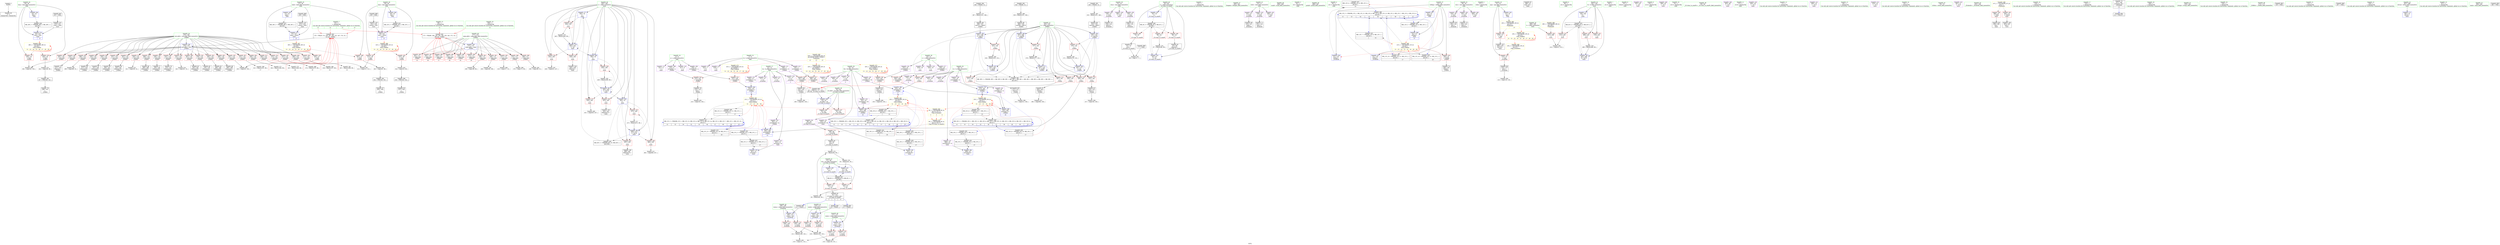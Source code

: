 digraph "SVFG" {
	label="SVFG";

	Node0x555775ba04e0 [shape=record,color=grey,label="{NodeID: 0\nNullPtr}"];
	Node0x555775ba04e0 -> Node0x555775bb9590[style=solid];
	Node0x555775c28f20 [shape=record,color=black,label="{NodeID: 692\n176 = PHI(35, 35, 238, 267, 295, 322, 347, 374, 35, )\n1st arg _Z3dfsii }"];
	Node0x555775c28f20 -> Node0x555775bc6860[style=solid];
	Node0x555775bc7700 [shape=record,color=blue,label="{NodeID: 277\n393\<--35\ni\<--\nmain\n}"];
	Node0x555775bc7700 -> Node0x555775bc5380[style=dashed];
	Node0x555775bc7700 -> Node0x555775bc5450[style=dashed];
	Node0x555775bc7700 -> Node0x555775bc5520[style=dashed];
	Node0x555775bc7700 -> Node0x555775bc78a0[style=dashed];
	Node0x555775bc7700 -> Node0x555775bc7970[style=dashed];
	Node0x555775bbb4a0 [shape=record,color=red,label="{NodeID: 194\n220\<--179\n\<--now.addr\n_Z3dfsii\n}"];
	Node0x555775bbb4a0 -> Node0x555775bba1f0[style=solid];
	Node0x555775bb7ee0 [shape=record,color=purple,label="{NodeID: 111\n421\<--4\n\<--a\nmain\n}"];
	Node0x555775bb67e0 [shape=record,color=green,label="{NodeID: 28\n16\<--18\ntb\<--tb_field_insensitive\nGlob }"];
	Node0x555775bb67e0 -> Node0x555775bbdb90[style=solid];
	Node0x555775bb67e0 -> Node0x555775bbdc60[style=solid];
	Node0x555775bb67e0 -> Node0x555775bbdd30[style=solid];
	Node0x555775bb67e0 -> Node0x555775bbde00[style=solid];
	Node0x555775bb67e0 -> Node0x555775bbded0[style=solid];
	Node0x555775bb67e0 -> Node0x555775bbdfa0[style=solid];
	Node0x555775bc17f0 [shape=record,color=grey,label="{NodeID: 388\n359 = Binary(251, 358, )\n}"];
	Node0x555775bc17f0 -> Node0x555775bb82d0[style=solid];
	Node0x555775bbcb60 [shape=record,color=red,label="{NodeID: 222\n367\<--181\n\<--i\n_Z3dfsii\n}"];
	Node0x555775bbcb60 -> Node0x555775bc7150[style=solid];
	Node0x555775bbe620 [shape=record,color=purple,label="{NodeID: 139\n156\<--22\n\<--resa\n_Z5checkv\n}"];
	Node0x555775bbe620 -> Node0x555775bb9de0[style=solid];
	Node0x555775bb91c0 [shape=record,color=green,label="{NodeID: 56\n393\<--394\ni\<--i_field_insensitive\nmain\n}"];
	Node0x555775bb91c0 -> Node0x555775bc5380[style=solid];
	Node0x555775bb91c0 -> Node0x555775bc5450[style=solid];
	Node0x555775bb91c0 -> Node0x555775bc5520[style=solid];
	Node0x555775bb91c0 -> Node0x555775bc55f0[style=solid];
	Node0x555775bb91c0 -> Node0x555775bc56c0[style=solid];
	Node0x555775bb91c0 -> Node0x555775bc5790[style=solid];
	Node0x555775bb91c0 -> Node0x555775bc5860[style=solid];
	Node0x555775bb91c0 -> Node0x555775bc5930[style=solid];
	Node0x555775bb91c0 -> Node0x555775bc5a00[style=solid];
	Node0x555775bb91c0 -> Node0x555775bc7700[style=solid];
	Node0x555775bb91c0 -> Node0x555775bc78a0[style=solid];
	Node0x555775bb91c0 -> Node0x555775bc7970[style=solid];
	Node0x555775bb91c0 -> Node0x555775bc7b10[style=solid];
	Node0x555775bb91c0 -> Node0x555775bc7be0[style=solid];
	Node0x555775bb91c0 -> Node0x555775bc7d80[style=solid];
	Node0x555775bf4410 [shape=record,color=yellow,style=double,label="{NodeID: 499\n65V_1 = ENCHI(MR_65V_0)\npts\{60000 90000 120000 \}\nFun[main]|{<s0>27|<s1>27|<s2>27}}"];
	Node0x555775bf4410:s0 -> Node0x555775be53e0[style=dashed,color=red];
	Node0x555775bf4410:s1 -> Node0x555775be54c0[style=dashed,color=red];
	Node0x555775bf4410:s2 -> Node0x555775be55a0[style=dashed,color=red];
	Node0x555775bd4b80 [shape=record,color=grey,label="{NodeID: 416\n354 = cmp(353, 98, )\n}"];
	Node0x555775bd4b80 -> Node0x555775bcdc50[style=solid];
	Node0x555775bc6110 [shape=record,color=blue,label="{NodeID: 250\n65\<--35\ni\<--\n_Z11char_to_numPc\n}"];
	Node0x555775bc6110 -> Node0x555775bea2e0[style=dashed];
	Node0x555775bbfce0 [shape=record,color=red,label="{NodeID: 167\n85\<--63\n\<--str.addr\n_Z11char_to_numPc\n}"];
	Node0x555775bbfce0 -> Node0x555775bbf250[style=solid];
	Node0x555775bba940 [shape=record,color=black,label="{NodeID: 84\n282\<--281\nconv36\<--\n_Z3dfsii\n}"];
	Node0x555775bba940 -> Node0x555775bc1af0[style=solid];
	Node0x555775ba6990 [shape=record,color=green,label="{NodeID: 1\n32\<--1\n\<--dummyObj\nCan only get source location for instruction, argument, global var or function.}"];
	Node0x555775c29260 [shape=record,color=black,label="{NodeID: 693\n62 = PHI(114, 117, 120, )\n0th arg _Z11char_to_numPc }"];
	Node0x555775c29260 -> Node0x555775bc5f70[style=solid];
	Node0x55577577ded0 [shape=record,color=black,label="{NodeID: 361\n249 = PHI(98, 35, )\n}"];
	Node0x55577577ded0 -> Node0x555775bce1f0[style=solid];
	Node0x555775bc77d0 [shape=record,color=blue,label="{NodeID: 278\n441\<--32\narrayidx\<--\nmain\n}"];
	Node0x555775bc77d0 -> Node0x555775bee3e0[style=dashed];
	Node0x555775bbb570 [shape=record,color=red,label="{NodeID: 195\n228\<--179\n\<--now.addr\n_Z3dfsii\n}"];
	Node0x555775bbb570 -> Node0x555775bba390[style=solid];
	Node0x555775bb7fb0 [shape=record,color=purple,label="{NodeID: 112\n280\<--7\narrayidx35\<--b\n_Z3dfsii\n}"];
	Node0x555775bb7fb0 -> Node0x555775bbcea0[style=solid];
	Node0x555775bb68e0 [shape=record,color=green,label="{NodeID: 29\n19\<--21\ntc\<--tc_field_insensitive\nGlob }"];
	Node0x555775bb68e0 -> Node0x555775bbe070[style=solid];
	Node0x555775bb68e0 -> Node0x555775bbe140[style=solid];
	Node0x555775bb68e0 -> Node0x555775bbe210[style=solid];
	Node0x555775bb68e0 -> Node0x555775bbe2e0[style=solid];
	Node0x555775bb68e0 -> Node0x555775bbe3b0[style=solid];
	Node0x555775bb68e0 -> Node0x555775bbe480[style=solid];
	Node0x555775bc1970 [shape=record,color=grey,label="{NodeID: 389\n257 = cmp(256, 258, )\n}"];
	Node0x555775bbcc30 [shape=record,color=red,label="{NodeID: 223\n377\<--181\n\<--i\n_Z3dfsii\n}"];
	Node0x555775bbcc30 -> Node0x555775bce4f0[style=solid];
	Node0x555775bbe6f0 [shape=record,color=purple,label="{NodeID: 140\n482\<--22\n\<--resa\nmain\n}"];
	Node0x555775bb9290 [shape=record,color=green,label="{NodeID: 57\n400\<--401\nfreopen\<--freopen_field_insensitive\n}"];
	Node0x555775bc61e0 [shape=record,color=blue,label="{NodeID: 251\n67\<--92\nval\<--sub\n_Z11char_to_numPc\n}"];
	Node0x555775bc61e0 -> Node0x555775bea7e0[style=dashed];
	Node0x555775bbfdb0 [shape=record,color=red,label="{NodeID: 168\n74\<--65\n\<--i\n_Z11char_to_numPc\n}"];
	Node0x555775bbfdb0 -> Node0x555775bb9760[style=solid];
	Node0x555775bbaa10 [shape=record,color=black,label="{NodeID: 85\n286\<--285\nidxprom39\<--\n_Z3dfsii\n}"];
	Node0x555775b8b3b0 [shape=record,color=green,label="{NodeID: 2\n35\<--1\n\<--dummyObj\nCan only get source location for instruction, argument, global var or function.|{<s0>11|<s1>12|<s2>27|<s3>27}}"];
	Node0x555775b8b3b0:s0 -> Node0x555775c28f20[style=solid,color=red];
	Node0x555775b8b3b0:s1 -> Node0x555775c28f20[style=solid,color=red];
	Node0x555775b8b3b0:s2 -> Node0x555775c286a0[style=solid,color=red];
	Node0x555775b8b3b0:s3 -> Node0x555775c28f20[style=solid,color=red];
	Node0x555775bcc5d0 [shape=record,color=black,label="{NodeID: 362\n247 = PHI(168, 245, )\n}"];
	Node0x555775bcc5d0 -> Node0x555775bba530[style=solid];
	Node0x555775bc78a0 [shape=record,color=blue,label="{NodeID: 279\n393\<--445\ni\<--inc\nmain\n}"];
	Node0x555775bc78a0 -> Node0x555775bc5380[style=dashed];
	Node0x555775bc78a0 -> Node0x555775bc5450[style=dashed];
	Node0x555775bc78a0 -> Node0x555775bc5520[style=dashed];
	Node0x555775bc78a0 -> Node0x555775bc78a0[style=dashed];
	Node0x555775bc78a0 -> Node0x555775bc7970[style=dashed];
	Node0x555775bbb640 [shape=record,color=red,label="{NodeID: 196\n232\<--179\n\<--now.addr\n_Z3dfsii\n}"];
	Node0x555775bbb640 -> Node0x555775bba460[style=solid];
	Node0x555775bb8080 [shape=record,color=purple,label="{NodeID: 113\n287\<--7\narrayidx40\<--b\n_Z3dfsii\n}"];
	Node0x555775bb8080 -> Node0x555775bbcf70[style=solid];
	Node0x555775bb69e0 [shape=record,color=green,label="{NodeID: 30\n22\<--24\nresa\<--resa_field_insensitive\nGlob }"];
	Node0x555775bb69e0 -> Node0x555775bbe550[style=solid];
	Node0x555775bb69e0 -> Node0x555775bbe620[style=solid];
	Node0x555775bb69e0 -> Node0x555775bbe6f0[style=solid];
	Node0x555775be53e0 [shape=record,color=yellow,style=double,label="{NodeID: 473\n41V_1 = ENCHI(MR_41V_0)\npts\{60000 \}\nFun[_Z3dfsii]|{|<s2>11|<s3>12|<s4>14|<s5>15|<s6>16|<s7>17|<s8>18|<s9>19}}"];
	Node0x555775be53e0 -> Node0x555775bbcd00[style=dashed];
	Node0x555775be53e0 -> Node0x555775bbcdd0[style=dashed];
	Node0x555775be53e0:s2 -> Node0x555775be53e0[style=dashed,color=red];
	Node0x555775be53e0:s3 -> Node0x555775be53e0[style=dashed,color=red];
	Node0x555775be53e0:s4 -> Node0x555775be53e0[style=dashed,color=red];
	Node0x555775be53e0:s5 -> Node0x555775be53e0[style=dashed,color=red];
	Node0x555775be53e0:s6 -> Node0x555775be53e0[style=dashed,color=red];
	Node0x555775be53e0:s7 -> Node0x555775be53e0[style=dashed,color=red];
	Node0x555775be53e0:s8 -> Node0x555775be53e0[style=dashed,color=red];
	Node0x555775be53e0:s9 -> Node0x555775be53e0[style=dashed,color=red];
	Node0x555775bc1af0 [shape=record,color=grey,label="{NodeID: 390\n283 = cmp(282, 226, )\n}"];
	Node0x555775bbcd00 [shape=record,color=red,label="{NodeID: 224\n223\<--222\n\<--arrayidx\n_Z3dfsii\n}"];
	Node0x555775bbcd00 -> Node0x555775bba2c0[style=solid];
	Node0x555775bbe7c0 [shape=record,color=purple,label="{NodeID: 141\n141\<--25\n\<--resb\n_Z5checkv\n}"];
	Node0x555775bbe7c0 -> Node0x555775bb9c40[style=solid];
	Node0x555775bb9390 [shape=record,color=green,label="{NodeID: 58\n408\<--409\nscanf\<--scanf_field_insensitive\n}"];
	Node0x555775bc62b0 [shape=record,color=blue,label="{NodeID: 252\n65\<--97\ni\<--inc\n_Z11char_to_numPc\n}"];
	Node0x555775bc62b0 -> Node0x555775bea2e0[style=dashed];
	Node0x555775bbfe80 [shape=record,color=red,label="{NodeID: 169\n86\<--65\n\<--i\n_Z11char_to_numPc\n}"];
	Node0x555775bbfe80 -> Node0x555775bb9830[style=solid];
	Node0x555775bbaae0 [shape=record,color=black,label="{NodeID: 86\n290\<--289\nidxprom41\<--\n_Z3dfsii\n}"];
	Node0x555775ba7630 [shape=record,color=green,label="{NodeID: 3\n43\<--1\n.str\<--dummyObj\nGlob }"];
	Node0x555775bccb70 [shape=record,color=black,label="{NodeID: 363\n304 = PHI(168, 302, )\n}"];
	Node0x555775bccb70 -> Node0x555775bbabb0[style=solid];
	Node0x555775bc7970 [shape=record,color=blue,label="{NodeID: 280\n393\<--35\ni\<--\nmain\n}"];
	Node0x555775bc7970 -> Node0x555775bc55f0[style=dashed];
	Node0x555775bc7970 -> Node0x555775bc56c0[style=dashed];
	Node0x555775bc7970 -> Node0x555775bc5790[style=dashed];
	Node0x555775bc7970 -> Node0x555775bc7b10[style=dashed];
	Node0x555775bc7970 -> Node0x555775bc7be0[style=dashed];
	Node0x555775bbb710 [shape=record,color=red,label="{NodeID: 197\n237\<--179\n\<--now.addr\n_Z3dfsii\n}"];
	Node0x555775bbb710 -> Node0x555775bc11f0[style=solid];
	Node0x555775bb8150 [shape=record,color=purple,label="{NodeID: 114\n418\<--7\n\<--b\nmain\n}"];
	Node0x555775bb6ae0 [shape=record,color=green,label="{NodeID: 31\n25\<--27\nresb\<--resb_field_insensitive\nGlob }"];
	Node0x555775bb6ae0 -> Node0x555775bbe7c0[style=solid];
	Node0x555775bb6ae0 -> Node0x555775bbe890[style=solid];
	Node0x555775bb6ae0 -> Node0x555775bbe960[style=solid];
	Node0x555775be54c0 [shape=record,color=yellow,style=double,label="{NodeID: 474\n43V_1 = ENCHI(MR_43V_0)\npts\{90000 \}\nFun[_Z3dfsii]|{|<s2>11|<s3>12|<s4>14|<s5>15|<s6>16|<s7>17|<s8>18|<s9>19}}"];
	Node0x555775be54c0 -> Node0x555775bbcea0[style=dashed];
	Node0x555775be54c0 -> Node0x555775bbcf70[style=dashed];
	Node0x555775be54c0:s2 -> Node0x555775be54c0[style=dashed,color=red];
	Node0x555775be54c0:s3 -> Node0x555775be54c0[style=dashed,color=red];
	Node0x555775be54c0:s4 -> Node0x555775be54c0[style=dashed,color=red];
	Node0x555775be54c0:s5 -> Node0x555775be54c0[style=dashed,color=red];
	Node0x555775be54c0:s6 -> Node0x555775be54c0[style=dashed,color=red];
	Node0x555775be54c0:s7 -> Node0x555775be54c0[style=dashed,color=red];
	Node0x555775be54c0:s8 -> Node0x555775be54c0[style=dashed,color=red];
	Node0x555775be54c0:s9 -> Node0x555775be54c0[style=dashed,color=red];
	Node0x555775bc1c70 [shape=record,color=grey,label="{NodeID: 391\n299 = cmp(298, 35, )\n}"];
	Node0x555775bbcdd0 [shape=record,color=red,label="{NodeID: 225\n231\<--230\n\<--arrayidx19\n_Z3dfsii\n}"];
	Node0x555775bbcdd0 -> Node0x555775bc6930[style=solid];
	Node0x555775bbe890 [shape=record,color=purple,label="{NodeID: 142\n159\<--25\n\<--resb\n_Z5checkv\n}"];
	Node0x555775bbe890 -> Node0x555775bb9eb0[style=solid];
	Node0x555775bb9490 [shape=record,color=green,label="{NodeID: 59\n486\<--487\nprintf\<--printf_field_insensitive\n}"];
	Node0x555775be35e0 [shape=record,color=black,label="{NodeID: 419\nMR_23V_6 = PHI(MR_23V_7, MR_23V_1, )\npts\{18 \}\n|{|<s1>15}}"];
	Node0x555775be35e0 -> Node0x555775befce0[style=dashed];
	Node0x555775be35e0:s1 -> Node0x555775bf1c00[style=dashed,color=red];
	Node0x555775bc6380 [shape=record,color=blue,label="{NodeID: 253\n108\<--115\nnuma\<--call\n_Z5checkv\n}"];
	Node0x555775bc6380 -> Node0x555775bc0290[style=dashed];
	Node0x555775bc6380 -> Node0x555775bc0360[style=dashed];
	Node0x555775bbff50 [shape=record,color=red,label="{NodeID: 170\n96\<--65\n\<--i\n_Z11char_to_numPc\n}"];
	Node0x555775bbff50 -> Node0x555775bcec70[style=solid];
	Node0x555775bbabb0 [shape=record,color=black,label="{NodeID: 87\n305\<--304\n\<--\n_Z3dfsii\n}"];
	Node0x555775ba01c0 [shape=record,color=green,label="{NodeID: 4\n45\<--1\n.str.1\<--dummyObj\nGlob }"];
	Node0x555775bec5e0 [shape=record,color=black,label="{NodeID: 447\nMR_12V_4 = PHI(MR_12V_6, MR_12V_3, )\npts\{42 \}\n|{<s0>13}}"];
	Node0x555775bec5e0:s0 -> Node0x555775bf06e0[style=dashed,color=blue];
	Node0x555775bcd110 [shape=record,color=black,label="{NodeID: 364\n306 = PHI(98, 35, )\n}"];
	Node0x555775bcd110 -> Node0x555775bce970[style=solid];
	Node0x555775bc7a40 [shape=record,color=blue,label="{NodeID: 281\n455\<--32\narrayidx16\<--\nmain\n}"];
	Node0x555775bc7a40 -> Node0x555775be66e0[style=dashed];
	Node0x555775bbb7e0 [shape=record,color=red,label="{NodeID: 198\n241\<--179\n\<--now.addr\n_Z3dfsii\n}"];
	Node0x555775bbb7e0 -> Node0x555775bd4880[style=solid];
	Node0x555775bbd320 [shape=record,color=purple,label="{NodeID: 115\n425\<--7\n\<--b\nmain\n}"];
	Node0x555775bb6be0 [shape=record,color=green,label="{NodeID: 32\n28\<--30\nresc\<--resc_field_insensitive\nGlob }"];
	Node0x555775bb6be0 -> Node0x555775bbea30[style=solid];
	Node0x555775bb6be0 -> Node0x555775bbeb00[style=solid];
	Node0x555775bb6be0 -> Node0x555775bbebd0[style=solid];
	Node0x555775be55a0 [shape=record,color=yellow,style=double,label="{NodeID: 475\n45V_1 = ENCHI(MR_45V_0)\npts\{120000 \}\nFun[_Z3dfsii]|{|<s2>11|<s3>12|<s4>14|<s5>15|<s6>16|<s7>17|<s8>18|<s9>19}}"];
	Node0x555775be55a0 -> Node0x555775bbd040[style=dashed];
	Node0x555775be55a0 -> Node0x555775bbd110[style=dashed];
	Node0x555775be55a0:s2 -> Node0x555775be55a0[style=dashed,color=red];
	Node0x555775be55a0:s3 -> Node0x555775be55a0[style=dashed,color=red];
	Node0x555775be55a0:s4 -> Node0x555775be55a0[style=dashed,color=red];
	Node0x555775be55a0:s5 -> Node0x555775be55a0[style=dashed,color=red];
	Node0x555775be55a0:s6 -> Node0x555775be55a0[style=dashed,color=red];
	Node0x555775be55a0:s7 -> Node0x555775be55a0[style=dashed,color=red];
	Node0x555775be55a0:s8 -> Node0x555775be55a0[style=dashed,color=red];
	Node0x555775be55a0:s9 -> Node0x555775be55a0[style=dashed,color=red];
	Node0x555775bc1df0 [shape=record,color=grey,label="{NodeID: 392\n209 = cmp(208, 206, )\n}"];
	Node0x555775bbcea0 [shape=record,color=red,label="{NodeID: 226\n281\<--280\n\<--arrayidx35\n_Z3dfsii\n}"];
	Node0x555775bbcea0 -> Node0x555775bba940[style=solid];
	Node0x555775bbe960 [shape=record,color=purple,label="{NodeID: 143\n483\<--25\n\<--resb\nmain\n}"];
	Node0x555775bb9590 [shape=record,color=black,label="{NodeID: 60\n2\<--3\ndummyVal\<--dummyVal\n}"];
	Node0x555775be3ae0 [shape=record,color=black,label="{NodeID: 420\nMR_25V_6 = PHI(MR_25V_7, MR_25V_1, )\npts\{21 \}\n|{|<s1>15}}"];
	Node0x555775be3ae0 -> Node0x555775bf01e0[style=dashed];
	Node0x555775be3ae0:s1 -> Node0x555775bf1ce0[style=dashed,color=red];
	Node0x555775bc6450 [shape=record,color=blue,label="{NodeID: 254\n110\<--118\nnumb\<--call1\n_Z5checkv\n}"];
	Node0x555775bc6450 -> Node0x555775bc0430[style=dashed];
	Node0x555775bc6450 -> Node0x555775bc0500[style=dashed];
	Node0x555775bc0020 [shape=record,color=red,label="{NodeID: 171\n82\<--67\n\<--val\n_Z11char_to_numPc\n}"];
	Node0x555775bc0020 -> Node0x555775bcf270[style=solid];
	Node0x555775bbac80 [shape=record,color=black,label="{NodeID: 88\n308\<--307\nconv51\<--add50\n_Z3dfsii\n}"];
	Node0x555775bbac80 -> Node0x555775bc6d40[style=solid];
	Node0x555775b9f040 [shape=record,color=green,label="{NodeID: 5\n47\<--1\nstdin\<--dummyObj\nGlob }"];
	Node0x555775becae0 [shape=record,color=black,label="{NodeID: 448\nMR_21V_11 = PHI(MR_21V_12, MR_21V_1, )\npts\{15 \}\n|{|<s1>17}}"];
	Node0x555775becae0 -> Node0x555775bef7e0[style=dashed];
	Node0x555775becae0:s1 -> Node0x555775bf10e0[style=dashed,color=red];
	Node0x555775bcd6b0 [shape=record,color=black,label="{NodeID: 365\n358 = PHI(98, 35, )\n}"];
	Node0x555775bcd6b0 -> Node0x555775bc17f0[style=solid];
	Node0x555775bc7b10 [shape=record,color=blue,label="{NodeID: 282\n393\<--459\ni\<--inc18\nmain\n}"];
	Node0x555775bc7b10 -> Node0x555775bc55f0[style=dashed];
	Node0x555775bc7b10 -> Node0x555775bc56c0[style=dashed];
	Node0x555775bc7b10 -> Node0x555775bc5790[style=dashed];
	Node0x555775bc7b10 -> Node0x555775bc7b10[style=dashed];
	Node0x555775bc7b10 -> Node0x555775bc7be0[style=dashed];
	Node0x555775bbb8b0 [shape=record,color=red,label="{NodeID: 199\n261\<--179\n\<--now.addr\n_Z3dfsii\n}"];
	Node0x555775bbb8b0 -> Node0x555775bba7a0[style=solid];
	Node0x555775bbd3b0 [shape=record,color=purple,label="{NodeID: 116\n332\<--10\narrayidx64\<--c\n_Z3dfsii\n}"];
	Node0x555775bbd3b0 -> Node0x555775bbd040[style=solid];
	Node0x555775bb6ce0 [shape=record,color=green,label="{NodeID: 33\n31\<--33\nopa\<--opa_field_insensitive\nGlob }"];
	Node0x555775bb6ce0 -> Node0x555775bbf320[style=solid];
	Node0x555775bb6ce0 -> Node0x555775bbf3f0[style=solid];
	Node0x555775bb6ce0 -> Node0x555775bc5ad0[style=solid];
	Node0x555775bc1f70 [shape=record,color=grey,label="{NodeID: 393\n302 = cmp(301, 98, )\n}"];
	Node0x555775bc1f70 -> Node0x555775bccb70[style=solid];
	Node0x555775bbcf70 [shape=record,color=red,label="{NodeID: 227\n288\<--287\n\<--arrayidx40\n_Z3dfsii\n}"];
	Node0x555775bbcf70 -> Node0x555775bc6c70[style=solid];
	Node0x555775bbea30 [shape=record,color=purple,label="{NodeID: 144\n144\<--28\n\<--resc\n_Z5checkv\n}"];
	Node0x555775bbea30 -> Node0x555775bb9d10[style=solid];
	Node0x555775bb9690 [shape=record,color=black,label="{NodeID: 61\n386\<--35\nmain_ret\<--\nmain\n}"];
	Node0x555775bc6520 [shape=record,color=blue,label="{NodeID: 255\n112\<--121\nnumc\<--call2\n_Z5checkv\n}"];
	Node0x555775bc6520 -> Node0x555775bc05d0[style=dashed];
	Node0x555775bc6520 -> Node0x555775bc06a0[style=dashed];
	Node0x555775bc00f0 [shape=record,color=red,label="{NodeID: 172\n101\<--67\n\<--val\n_Z11char_to_numPc\n}"];
	Node0x555775bc00f0 -> Node0x555775bb99d0[style=solid];
	Node0x555775bbad50 [shape=record,color=black,label="{NodeID: 89\n312\<--311\nconv53\<--\n_Z3dfsii\n}"];
	Node0x555775bbad50 -> Node0x555775bc26f0[style=solid];
	Node0x555775b9a9e0 [shape=record,color=green,label="{NodeID: 6\n48\<--1\n.str.2\<--dummyObj\nGlob }"];
	Node0x555775bcdc50 [shape=record,color=black,label="{NodeID: 366\n356 = PHI(168, 354, )\n}"];
	Node0x555775bcdc50 -> Node0x555775bbb230[style=solid];
	Node0x555775bc7be0 [shape=record,color=blue,label="{NodeID: 283\n393\<--35\ni\<--\nmain\n}"];
	Node0x555775bc7be0 -> Node0x555775bc5860[style=dashed];
	Node0x555775bc7be0 -> Node0x555775bc5930[style=dashed];
	Node0x555775bc7be0 -> Node0x555775bc5a00[style=dashed];
	Node0x555775bc7be0 -> Node0x555775bc7d80[style=dashed];
	Node0x555775bc7be0 -> Node0x555775be98e0[style=dashed];
	Node0x555775bbb980 [shape=record,color=red,label="{NodeID: 200\n266\<--179\n\<--now.addr\n_Z3dfsii\n}"];
	Node0x555775bbb980 -> Node0x555775bcf6f0[style=solid];
	Node0x555775bbd440 [shape=record,color=purple,label="{NodeID: 117\n339\<--10\narrayidx69\<--c\n_Z3dfsii\n}"];
	Node0x555775bbd440 -> Node0x555775bbd110[style=solid];
	Node0x555775bb6de0 [shape=record,color=green,label="{NodeID: 34\n34\<--36\nlena\<--lena_field_insensitive\nGlob }"];
	Node0x555775bb6de0 -> Node0x555775bbf4c0[style=solid];
	Node0x555775bb6de0 -> Node0x555775bbf590[style=solid];
	Node0x555775bb6de0 -> Node0x555775bc5ba0[style=solid];
	Node0x555775bb6de0 -> Node0x555775bc7490[style=solid];
	Node0x555775bc20f0 [shape=record,color=grey,label="{NodeID: 394\n414 = cmp(412, 413, )\n}"];
	Node0x555775bbd040 [shape=record,color=red,label="{NodeID: 228\n333\<--332\n\<--arrayidx64\n_Z3dfsii\n}"];
	Node0x555775bbd040 -> Node0x555775bbafc0[style=solid];
	Node0x555775bbeb00 [shape=record,color=purple,label="{NodeID: 145\n162\<--28\n\<--resc\n_Z5checkv\n}"];
	Node0x555775bbeb00 -> Node0x555775bb9f80[style=solid];
	Node0x555775bb9760 [shape=record,color=black,label="{NodeID: 62\n75\<--74\nconv\<--\n_Z11char_to_numPc\n}"];
	Node0x555775bb9760 -> Node0x555775bd3e00[style=solid];
	Node0x555775be44e0 [shape=record,color=black,label="{NodeID: 422\nMR_12V_7 = PHI(MR_12V_8, MR_12V_1, )\npts\{42 \}\n|{|<s1>15}}"];
	Node0x555775be44e0 -> Node0x555775bf06e0[style=dashed];
	Node0x555775be44e0:s1 -> Node0x555775bf2140[style=dashed,color=red];
	Node0x555775bc65f0 [shape=record,color=blue,label="{NodeID: 256\n41\<--135\nretflag\<--\n_Z5checkv\n}"];
	Node0x555775bc65f0 -> Node0x555775bec5e0[style=dashed];
	Node0x555775bc01c0 [shape=record,color=red,label="{NodeID: 173\n89\<--88\n\<--arrayidx\n_Z11char_to_numPc\n}"];
	Node0x555775bc01c0 -> Node0x555775bb9900[style=solid];
	Node0x555775bbae20 [shape=record,color=black,label="{NodeID: 90\n317\<--316\nidxprom56\<--\n_Z3dfsii\n}"];
	Node0x555775b9f720 [shape=record,color=green,label="{NodeID: 7\n50\<--1\n.str.3\<--dummyObj\nGlob }"];
	Node0x555775bed4e0 [shape=record,color=black,label="{NodeID: 450\nMR_25V_9 = PHI(MR_25V_10, MR_25V_1, )\npts\{21 \}\n|{|<s1>17}}"];
	Node0x555775bed4e0 -> Node0x555775bf01e0[style=dashed];
	Node0x555775bed4e0:s1 -> Node0x555775bf1ce0[style=dashed,color=red];
	Node0x555775bce1f0 [shape=record,color=grey,label="{NodeID: 367\n250 = Binary(251, 249, )\n}"];
	Node0x555775bce1f0 -> Node0x555775bba600[style=solid];
	Node0x555775bc7cb0 [shape=record,color=blue,label="{NodeID: 284\n469\<--32\narrayidx24\<--\nmain\n}"];
	Node0x555775bc7cb0 -> Node0x555775beede0[style=dashed];
	Node0x555775bbba50 [shape=record,color=red,label="{NodeID: 201\n278\<--179\n\<--now.addr\n_Z3dfsii\n}"];
	Node0x555775bbba50 -> Node0x555775bba870[style=solid];
	Node0x555775bbd510 [shape=record,color=purple,label="{NodeID: 118\n419\<--10\n\<--c\nmain\n}"];
	Node0x555775bb6ee0 [shape=record,color=green,label="{NodeID: 35\n37\<--38\nlenb\<--lenb_field_insensitive\nGlob }"];
	Node0x555775bb6ee0 -> Node0x555775bbf660[style=solid];
	Node0x555775bb6ee0 -> Node0x555775bbf730[style=solid];
	Node0x555775bb6ee0 -> Node0x555775bc5c70[style=solid];
	Node0x555775bb6ee0 -> Node0x555775bc7560[style=solid];
	Node0x555775bc2270 [shape=record,color=grey,label="{NodeID: 395\n190 = cmp(189, 35, )\n}"];
	Node0x555775bbd110 [shape=record,color=red,label="{NodeID: 229\n340\<--339\n\<--arrayidx69\n_Z3dfsii\n}"];
	Node0x555775bbd110 -> Node0x555775bc6fb0[style=solid];
	Node0x555775bbebd0 [shape=record,color=purple,label="{NodeID: 146\n484\<--28\n\<--resc\nmain\n}"];
	Node0x555775bb9830 [shape=record,color=black,label="{NodeID: 63\n87\<--86\nidxprom\<--\n_Z11char_to_numPc\n}"];
	Node0x555775be49e0 [shape=record,color=black,label="{NodeID: 423\nMR_21V_15 = PHI(MR_21V_16, MR_21V_1, )\npts\{15 \}\n|{|<s1>19}}"];
	Node0x555775be49e0 -> Node0x555775bef7e0[style=dashed];
	Node0x555775be49e0:s1 -> Node0x555775bf10e0[style=dashed,color=red];
	Node0x555775bc66c0 [shape=record,color=blue,label="{NodeID: 257\n41\<--135\nretflag\<--\n_Z5checkv\n}"];
	Node0x555775bc66c0 -> Node0x555775bec5e0[style=dashed];
	Node0x555775bc0290 [shape=record,color=red,label="{NodeID: 174\n128\<--108\n\<--numa\n_Z5checkv\n}"];
	Node0x555775bc0290 -> Node0x555775bcf570[style=solid];
	Node0x555775bbaef0 [shape=record,color=black,label="{NodeID: 91\n331\<--330\nidxprom63\<--\n_Z3dfsii\n}"];
	Node0x555775bb55a0 [shape=record,color=green,label="{NodeID: 8\n52\<--1\nstdout\<--dummyObj\nGlob }"];
	Node0x555775bed9e0 [shape=record,color=black,label="{NodeID: 451\nMR_12V_10 = PHI(MR_12V_11, MR_12V_1, )\npts\{42 \}\n|{|<s1>17}}"];
	Node0x555775bed9e0 -> Node0x555775bf06e0[style=dashed];
	Node0x555775bed9e0:s1 -> Node0x555775bf2140[style=dashed,color=red];
	Node0x555775bce370 [shape=record,color=grey,label="{NodeID: 368\n374 = Binary(373, 98, )\n|{<s0>19}}"];
	Node0x555775bce370:s0 -> Node0x555775c28f20[style=solid,color=red];
	Node0x555775bc7d80 [shape=record,color=blue,label="{NodeID: 285\n393\<--473\ni\<--inc26\nmain\n}"];
	Node0x555775bc7d80 -> Node0x555775bc5860[style=dashed];
	Node0x555775bc7d80 -> Node0x555775bc5930[style=dashed];
	Node0x555775bc7d80 -> Node0x555775bc5a00[style=dashed];
	Node0x555775bc7d80 -> Node0x555775bc7d80[style=dashed];
	Node0x555775bc7d80 -> Node0x555775be98e0[style=dashed];
	Node0x555775bbbb20 [shape=record,color=red,label="{NodeID: 202\n285\<--179\n\<--now.addr\n_Z3dfsii\n}"];
	Node0x555775bbbb20 -> Node0x555775bbaa10[style=solid];
	Node0x555775bbd5e0 [shape=record,color=purple,label="{NodeID: 119\n429\<--10\n\<--c\nmain\n}"];
	Node0x555775bb6fe0 [shape=record,color=green,label="{NodeID: 36\n39\<--40\nlenc\<--lenc_field_insensitive\nGlob }"];
	Node0x555775bb6fe0 -> Node0x555775bbf800[style=solid];
	Node0x555775bb6fe0 -> Node0x555775bbf8d0[style=solid];
	Node0x555775bb6fe0 -> Node0x555775bc5d70[style=solid];
	Node0x555775bb6fe0 -> Node0x555775bc7630[style=solid];
	Node0x555775be5950 [shape=record,color=yellow,style=double,label="{NodeID: 479\n8V_1 = ENCHI(MR_8V_0)\npts\{15 18 21 \}\nFun[_Z11char_to_numPc]}"];
	Node0x555775be5950 -> Node0x555775bc01c0[style=dashed];
	Node0x555775bc23f0 [shape=record,color=grey,label="{NodeID: 396\n194 = cmp(192, 193, )\n}"];
	Node0x555775bbd1e0 [shape=record,color=red,label="{NodeID: 230\n413\<--389\n\<--t\nmain\n}"];
	Node0x555775bbd1e0 -> Node0x555775bc20f0[style=solid];
	Node0x555775bbeca0 [shape=record,color=purple,label="{NodeID: 147\n397\<--43\n\<--.str\nmain\n}"];
	Node0x555775bb9900 [shape=record,color=black,label="{NodeID: 64\n90\<--89\nconv1\<--\n_Z11char_to_numPc\n}"];
	Node0x555775bb9900 -> Node0x555775bcedf0[style=solid];
	Node0x555775be4ee0 [shape=record,color=black,label="{NodeID: 424\nMR_23V_15 = PHI(MR_23V_16, MR_23V_1, )\npts\{18 \}\n|{|<s1>19}}"];
	Node0x555775be4ee0 -> Node0x555775befce0[style=dashed];
	Node0x555775be4ee0:s1 -> Node0x555775bf1c00[style=dashed,color=red];
	Node0x555775bc6790 [shape=record,color=blue,label="{NodeID: 258\n177\<--175\nseqn.addr\<--seqn\n_Z3dfsii\n}"];
	Node0x555775bc6790 -> Node0x555775bc0770[style=dashed];
	Node0x555775bc6790 -> Node0x555775bc0840[style=dashed];
	Node0x555775bc6790 -> Node0x555775bc0910[style=dashed];
	Node0x555775bc6790 -> Node0x555775bc09e0[style=dashed];
	Node0x555775bc6790 -> Node0x555775bc0ab0[style=dashed];
	Node0x555775bc6790 -> Node0x555775bc0b80[style=dashed];
	Node0x555775bc6790 -> Node0x555775bc0c50[style=dashed];
	Node0x555775bc6790 -> Node0x555775bc0d20[style=dashed];
	Node0x555775bc6790 -> Node0x555775bc0df0[style=dashed];
	Node0x555775bc6790 -> Node0x555775bc0ec0[style=dashed];
	Node0x555775bc6790 -> Node0x555775bc0f90[style=dashed];
	Node0x555775bc0360 [shape=record,color=red,label="{NodeID: 175\n149\<--108\n\<--numa\n_Z5checkv\n}"];
	Node0x555775bc0360 -> Node0x555775bc1670[style=solid];
	Node0x555775bbafc0 [shape=record,color=black,label="{NodeID: 92\n334\<--333\nconv65\<--\n_Z3dfsii\n}"];
	Node0x555775bbafc0 -> Node0x555775bd3f80[style=solid];
	Node0x555775b9ac10 [shape=record,color=green,label="{NodeID: 9\n53\<--1\n.str.4\<--dummyObj\nGlob }"];
	Node0x555775bce4f0 [shape=record,color=grey,label="{NodeID: 369\n378 = Binary(377, 135, )\n}"];
	Node0x555775bce4f0 -> Node0x555775bc7220[style=solid];
	Node0x555775bc7e50 [shape=record,color=blue,label="{NodeID: 286\n41\<--32\nretflag\<--\nmain\n|{<s0>27}}"];
	Node0x555775bc7e50:s0 -> Node0x555775bf2140[style=dashed,color=red];
	Node0x555775bbbbf0 [shape=record,color=red,label="{NodeID: 203\n289\<--179\n\<--now.addr\n_Z3dfsii\n}"];
	Node0x555775bbbbf0 -> Node0x555775bbaae0[style=solid];
	Node0x555775bbd6b0 [shape=record,color=purple,label="{NodeID: 120\n114\<--13\n\<--ta\n_Z5checkv\n|{<s0>2}}"];
	Node0x555775bbd6b0:s0 -> Node0x555775c29260[style=solid,color=red];
	Node0x555775bb70e0 [shape=record,color=green,label="{NodeID: 37\n41\<--42\nretflag\<--retflag_field_insensitive\nGlob }"];
	Node0x555775bb70e0 -> Node0x555775bbf9a0[style=solid];
	Node0x555775bb70e0 -> Node0x555775bc5e70[style=solid];
	Node0x555775bb70e0 -> Node0x555775bc65f0[style=solid];
	Node0x555775bb70e0 -> Node0x555775bc66c0[style=solid];
	Node0x555775bb70e0 -> Node0x555775bc7e50[style=solid];
	Node0x555775be5a30 [shape=record,color=yellow,style=double,label="{NodeID: 480\n10V_1 = ENCHI(MR_10V_0)\npts\{33 \}\nFun[_Z5checkv]}"];
	Node0x555775be5a30 -> Node0x555775bbf320[style=dashed];
	Node0x555775bc2570 [shape=record,color=grey,label="{NodeID: 397\n436 = cmp(435, 437, )\n}"];
	Node0x555775bc5150 [shape=record,color=red,label="{NodeID: 231\n412\<--391\n\<--tl\nmain\n}"];
	Node0x555775bc5150 -> Node0x555775bc20f0[style=solid];
	Node0x555775bbed70 [shape=record,color=purple,label="{NodeID: 148\n398\<--45\n\<--.str.1\nmain\n}"];
	Node0x555775bb99d0 [shape=record,color=black,label="{NodeID: 65\n61\<--101\n_Z11char_to_numPc_ret\<--\n_Z11char_to_numPc\n|{<s0>2|<s1>3|<s2>4}}"];
	Node0x555775bb99d0:s0 -> Node0x555775c27c50[style=solid,color=blue];
	Node0x555775bb99d0:s1 -> Node0x555775c27de0[style=solid,color=blue];
	Node0x555775bb99d0:s2 -> Node0x555775c27ee0[style=solid,color=blue];
	Node0x555775bc6860 [shape=record,color=blue,label="{NodeID: 259\n179\<--176\nnow.addr\<--now\n_Z3dfsii\n}"];
	Node0x555775bc6860 -> Node0x555775bc1060[style=dashed];
	Node0x555775bc6860 -> Node0x555775bbb300[style=dashed];
	Node0x555775bc6860 -> Node0x555775bbb3d0[style=dashed];
	Node0x555775bc6860 -> Node0x555775bbb4a0[style=dashed];
	Node0x555775bc6860 -> Node0x555775bbb570[style=dashed];
	Node0x555775bc6860 -> Node0x555775bbb640[style=dashed];
	Node0x555775bc6860 -> Node0x555775bbb710[style=dashed];
	Node0x555775bc6860 -> Node0x555775bbb7e0[style=dashed];
	Node0x555775bc6860 -> Node0x555775bbb8b0[style=dashed];
	Node0x555775bc6860 -> Node0x555775bbb980[style=dashed];
	Node0x555775bc6860 -> Node0x555775bbba50[style=dashed];
	Node0x555775bc6860 -> Node0x555775bbbb20[style=dashed];
	Node0x555775bc6860 -> Node0x555775bbbbf0[style=dashed];
	Node0x555775bc6860 -> Node0x555775bbbcc0[style=dashed];
	Node0x555775bc6860 -> Node0x555775bbbd90[style=dashed];
	Node0x555775bc6860 -> Node0x555775bbbe60[style=dashed];
	Node0x555775bc6860 -> Node0x555775bbbf30[style=dashed];
	Node0x555775bc6860 -> Node0x555775bbc000[style=dashed];
	Node0x555775bc6860 -> Node0x555775bbc0d0[style=dashed];
	Node0x555775bc6860 -> Node0x555775bbc1a0[style=dashed];
	Node0x555775bc6860 -> Node0x555775bbc270[style=dashed];
	Node0x555775bc6860 -> Node0x555775bbc340[style=dashed];
	Node0x555775bc6860 -> Node0x555775bbc410[style=dashed];
	Node0x555775bc6860 -> Node0x555775bbc4e0[style=dashed];
	Node0x555775bc0430 [shape=record,color=red,label="{NodeID: 176\n129\<--110\n\<--numb\n_Z5checkv\n}"];
	Node0x555775bc0430 -> Node0x555775bcf570[style=solid];
	Node0x555775bbb090 [shape=record,color=black,label="{NodeID: 93\n338\<--337\nidxprom68\<--\n_Z3dfsii\n}"];
	Node0x555775b9df40 [shape=record,color=green,label="{NodeID: 10\n55\<--1\n.str.5\<--dummyObj\nGlob }"];
	Node0x555775bee3e0 [shape=record,color=black,label="{NodeID: 453\nMR_21V_3 = PHI(MR_21V_4, MR_21V_2, )\npts\{15 \}\n|{|<s1>27}}"];
	Node0x555775bee3e0 -> Node0x555775bc77d0[style=dashed];
	Node0x555775bee3e0:s1 -> Node0x555775bf10e0[style=dashed,color=red];
	Node0x555775bce670 [shape=record,color=grey,label="{NodeID: 370\n445 = Binary(444, 98, )\n}"];
	Node0x555775bce670 -> Node0x555775bc78a0[style=solid];
	Node0x555775bc7f20 [shape=record,color=blue,label="{NodeID: 287\n391\<--490\ntl\<--inc31\nmain\n}"];
	Node0x555775bc7f20 -> Node0x555775be7fe0[style=dashed];
	Node0x555775bbbcc0 [shape=record,color=red,label="{NodeID: 204\n294\<--179\n\<--now.addr\n_Z3dfsii\n}"];
	Node0x555775bbbcc0 -> Node0x555775bce7f0[style=solid];
	Node0x555775bbd780 [shape=record,color=purple,label="{NodeID: 121\n137\<--13\n\<--ta\n_Z5checkv\n}"];
	Node0x555775bb71e0 [shape=record,color=green,label="{NodeID: 38\n59\<--60\n_Z11char_to_numPc\<--_Z11char_to_numPc_field_insensitive\n}"];
	Node0x555775bc26f0 [shape=record,color=grey,label="{NodeID: 398\n313 = cmp(312, 258, )\n}"];
	Node0x555775bc51e0 [shape=record,color=red,label="{NodeID: 232\n478\<--391\n\<--tl\nmain\n}"];
	Node0x555775bbee40 [shape=record,color=purple,label="{NodeID: 149\n403\<--48\n\<--.str.2\nmain\n}"];
	Node0x555775bb9aa0 [shape=record,color=black,label="{NodeID: 66\n124\<--123\nconv\<--\n_Z5checkv\n}"];
	Node0x555775bb9aa0 -> Node0x555775bc2ff0[style=solid];
	Node0x555775be5ce0 [shape=record,color=black,label="{NodeID: 426\nMR_12V_14 = PHI(MR_12V_15, MR_12V_1, )\npts\{42 \}\n|{|<s1>19}}"];
	Node0x555775be5ce0 -> Node0x555775bf06e0[style=dashed];
	Node0x555775be5ce0:s1 -> Node0x555775bf2140[style=dashed,color=red];
	Node0x555775bc6930 [shape=record,color=blue,label="{NodeID: 260\n234\<--231\narrayidx21\<--\n_Z3dfsii\n|{<s0>14}}"];
	Node0x555775bc6930:s0 -> Node0x555775bf10e0[style=dashed,color=red];
	Node0x555775bc0500 [shape=record,color=red,label="{NodeID: 177\n150\<--110\n\<--numb\n_Z5checkv\n}"];
	Node0x555775bc0500 -> Node0x555775bc1670[style=solid];
	Node0x555775bbb160 [shape=record,color=black,label="{NodeID: 94\n342\<--341\nidxprom70\<--\n_Z3dfsii\n}"];
	Node0x555775b9dfd0 [shape=record,color=green,label="{NodeID: 11\n57\<--1\n.str.6\<--dummyObj\nGlob }"];
	Node0x555775bce7f0 [shape=record,color=grey,label="{NodeID: 371\n295 = Binary(294, 98, )\n|{<s0>16}}"];
	Node0x555775bce7f0:s0 -> Node0x555775c28f20[style=solid,color=red];
	Node0x555775bbbd90 [shape=record,color=red,label="{NodeID: 205\n298\<--179\n\<--now.addr\n_Z3dfsii\n}"];
	Node0x555775bbbd90 -> Node0x555775bc1c70[style=solid];
	Node0x555775bbd850 [shape=record,color=purple,label="{NodeID: 122\n157\<--13\n\<--ta\n_Z5checkv\n}"];
	Node0x555775bb72e0 [shape=record,color=green,label="{NodeID: 39\n63\<--64\nstr.addr\<--str.addr_field_insensitive\n_Z11char_to_numPc\n}"];
	Node0x555775bb72e0 -> Node0x555775bbfc10[style=solid];
	Node0x555775bb72e0 -> Node0x555775bbfce0[style=solid];
	Node0x555775bb72e0 -> Node0x555775bc5f70[style=solid];
	Node0x555775bc2870 [shape=record,color=grey,label="{NodeID: 399\n276 = cmp(275, 98, )\n}"];
	Node0x555775bc52b0 [shape=record,color=red,label="{NodeID: 233\n489\<--391\n\<--tl\nmain\n}"];
	Node0x555775bc52b0 -> Node0x555775bcf3f0[style=solid];
	Node0x555775bbef10 [shape=record,color=purple,label="{NodeID: 150\n404\<--50\n\<--.str.3\nmain\n}"];
	Node0x555775bb9b70 [shape=record,color=black,label="{NodeID: 67\n138\<--136\ncall5\<--\n_Z5checkv\n}"];
	Node0x555775bc6a00 [shape=record,color=blue,label="{NodeID: 261\n181\<--252\ni\<--conv26\n_Z3dfsii\n}"];
	Node0x555775bc6a00 -> Node0x555775bbc5b0[style=dashed];
	Node0x555775bc6a00 -> Node0x555775bbc680[style=dashed];
	Node0x555775bc6a00 -> Node0x555775bbc750[style=dashed];
	Node0x555775bc6a00 -> Node0x555775bc6ba0[style=dashed];
	Node0x555775bc6a00 -> Node0x555775bf0be0[style=dashed];
	Node0x555775bc05d0 [shape=record,color=red,label="{NodeID: 178\n131\<--112\n\<--numc\n_Z5checkv\n}"];
	Node0x555775bc05d0 -> Node0x555775bd4280[style=solid];
	Node0x555775bbb230 [shape=record,color=black,label="{NodeID: 95\n357\<--356\n\<--\n_Z3dfsii\n}"];
	Node0x555775bb5860 [shape=record,color=green,label="{NodeID: 12\n71\<--1\n\<--dummyObj\nCan only get source location for instruction, argument, global var or function.}"];
	Node0x555775beede0 [shape=record,color=black,label="{NodeID: 455\nMR_25V_3 = PHI(MR_25V_4, MR_25V_2, )\npts\{21 \}\n|{|<s1>27}}"];
	Node0x555775beede0 -> Node0x555775bc7cb0[style=dashed];
	Node0x555775beede0:s1 -> Node0x555775bf1ce0[style=dashed,color=red];
	Node0x555775bce970 [shape=record,color=grey,label="{NodeID: 372\n307 = Binary(251, 306, )\n}"];
	Node0x555775bce970 -> Node0x555775bbac80[style=solid];
	Node0x555775bbbe60 [shape=record,color=red,label="{NodeID: 206\n316\<--179\n\<--now.addr\n_Z3dfsii\n}"];
	Node0x555775bbbe60 -> Node0x555775bbae20[style=solid];
	Node0x555775bbd920 [shape=record,color=purple,label="{NodeID: 123\n234\<--13\narrayidx21\<--ta\n_Z3dfsii\n}"];
	Node0x555775bbd920 -> Node0x555775bc6930[style=solid];
	Node0x555775bb73b0 [shape=record,color=green,label="{NodeID: 40\n65\<--66\ni\<--i_field_insensitive\n_Z11char_to_numPc\n}"];
	Node0x555775bb73b0 -> Node0x555775bbfdb0[style=solid];
	Node0x555775bb73b0 -> Node0x555775bbfe80[style=solid];
	Node0x555775bb73b0 -> Node0x555775bbff50[style=solid];
	Node0x555775bb73b0 -> Node0x555775bc6110[style=solid];
	Node0x555775bb73b0 -> Node0x555775bc62b0[style=solid];
	Node0x555775bc29f0 [shape=record,color=grey,label="{NodeID: 400\n153 = cmp(151, 152, )\n}"];
	Node0x555775bc5380 [shape=record,color=red,label="{NodeID: 234\n435\<--393\n\<--i\nmain\n}"];
	Node0x555775bc5380 -> Node0x555775bc2570[style=solid];
	Node0x555775bbefe0 [shape=record,color=purple,label="{NodeID: 151\n406\<--53\n\<--.str.4\nmain\n}"];
	Node0x555775bb9c40 [shape=record,color=black,label="{NodeID: 68\n143\<--141\ncall6\<--\n_Z5checkv\n}"];
	Node0x555775be66e0 [shape=record,color=black,label="{NodeID: 428\nMR_23V_3 = PHI(MR_23V_4, MR_23V_2, )\npts\{18 \}\n|{|<s1>27}}"];
	Node0x555775be66e0 -> Node0x555775bc7a40[style=dashed];
	Node0x555775be66e0:s1 -> Node0x555775bf1c00[style=dashed,color=red];
	Node0x555775bc6ad0 [shape=record,color=blue,label="{NodeID: 262\n263\<--260\narrayidx30\<--\n_Z3dfsii\n|{<s0>15}}"];
	Node0x555775bc6ad0:s0 -> Node0x555775bf10e0[style=dashed,color=red];
	Node0x555775bc06a0 [shape=record,color=red,label="{NodeID: 179\n152\<--112\n\<--numc\n_Z5checkv\n}"];
	Node0x555775bc06a0 -> Node0x555775bc29f0[style=solid];
	Node0x555775bb82d0 [shape=record,color=black,label="{NodeID: 96\n360\<--359\nconv80\<--add79\n_Z3dfsii\n}"];
	Node0x555775bb82d0 -> Node0x555775bc7080[style=solid];
	Node0x555775bb58f0 [shape=record,color=green,label="{NodeID: 13\n84\<--1\n\<--dummyObj\nCan only get source location for instruction, argument, global var or function.}"];
	Node0x555775bceaf0 [shape=record,color=grey,label="{NodeID: 373\n347 = Binary(346, 98, )\n|{<s0>18}}"];
	Node0x555775bceaf0:s0 -> Node0x555775c28f20[style=solid,color=red];
	Node0x555775bbbf30 [shape=record,color=red,label="{NodeID: 207\n321\<--179\n\<--now.addr\n_Z3dfsii\n}"];
	Node0x555775bbbf30 -> Node0x555775bc14f0[style=solid];
	Node0x555775bbd9f0 [shape=record,color=purple,label="{NodeID: 124\n263\<--13\narrayidx30\<--ta\n_Z3dfsii\n}"];
	Node0x555775bbd9f0 -> Node0x555775bc6ad0[style=solid];
	Node0x555775bb7480 [shape=record,color=green,label="{NodeID: 41\n67\<--68\nval\<--val_field_insensitive\n_Z11char_to_numPc\n}"];
	Node0x555775bb7480 -> Node0x555775bc0020[style=solid];
	Node0x555775bb7480 -> Node0x555775bc00f0[style=solid];
	Node0x555775bb7480 -> Node0x555775bc6040[style=solid];
	Node0x555775bb7480 -> Node0x555775bc61e0[style=solid];
	Node0x555775bc2b70 [shape=record,color=grey,label="{NodeID: 401\n213 = cmp(211, 212, )\n}"];
	Node0x555775bc5450 [shape=record,color=red,label="{NodeID: 235\n439\<--393\n\<--i\nmain\n}"];
	Node0x555775bc5450 -> Node0x555775bb8950[style=solid];
	Node0x555775bbf0b0 [shape=record,color=purple,label="{NodeID: 152\n416\<--55\n\<--.str.5\nmain\n}"];
	Node0x555775bb9d10 [shape=record,color=black,label="{NodeID: 69\n146\<--144\ncall7\<--\n_Z5checkv\n}"];
	Node0x555775bc6ba0 [shape=record,color=blue,label="{NodeID: 263\n181\<--271\ni\<--inc\n_Z3dfsii\n}"];
	Node0x555775bc6ba0 -> Node0x555775bbc5b0[style=dashed];
	Node0x555775bc6ba0 -> Node0x555775bbc680[style=dashed];
	Node0x555775bc6ba0 -> Node0x555775bbc750[style=dashed];
	Node0x555775bc6ba0 -> Node0x555775bc6ba0[style=dashed];
	Node0x555775bc6ba0 -> Node0x555775bf0be0[style=dashed];
	Node0x555775bc0770 [shape=record,color=red,label="{NodeID: 180\n189\<--177\n\<--seqn.addr\n_Z3dfsii\n}"];
	Node0x555775bc0770 -> Node0x555775bc2270[style=solid];
	Node0x555775bb83a0 [shape=record,color=black,label="{NodeID: 97\n364\<--363\nconv82\<--\n_Z3dfsii\n}"];
	Node0x555775bb83a0 -> Node0x555775bd4700[style=solid];
	Node0x555775bb5980 [shape=record,color=green,label="{NodeID: 14\n93\<--1\n\<--dummyObj\nCan only get source location for instruction, argument, global var or function.}"];
	Node0x555775bef7e0 [shape=record,color=black,label="{NodeID: 457\nMR_21V_2 = PHI(MR_21V_1, MR_21V_13, MR_21V_4, MR_21V_6, MR_21V_14, MR_21V_3, MR_21V_7, MR_21V_1, MR_21V_10, )\npts\{15 \}\n|{<s0>11|<s1>12|<s2>14|<s3>15|<s4>15|<s5>16|<s6>17|<s7>18|<s8>19|<s9>27}}"];
	Node0x555775bef7e0:s0 -> Node0x555775bef7e0[style=dashed,color=blue];
	Node0x555775bef7e0:s1 -> Node0x555775bef7e0[style=dashed,color=blue];
	Node0x555775bef7e0:s2 -> Node0x555775bef7e0[style=dashed,color=blue];
	Node0x555775bef7e0:s3 -> Node0x555775bc6ad0[style=dashed,color=blue];
	Node0x555775bef7e0:s4 -> Node0x555775bef7e0[style=dashed,color=blue];
	Node0x555775bef7e0:s5 -> Node0x555775bef7e0[style=dashed,color=blue];
	Node0x555775bef7e0:s6 -> Node0x555775becae0[style=dashed,color=blue];
	Node0x555775bef7e0:s7 -> Node0x555775bef7e0[style=dashed,color=blue];
	Node0x555775bef7e0:s8 -> Node0x555775be49e0[style=dashed,color=blue];
	Node0x555775bef7e0:s9 -> Node0x555775be89e0[style=dashed,color=blue];
	Node0x555775bcec70 [shape=record,color=grey,label="{NodeID: 374\n97 = Binary(96, 98, )\n}"];
	Node0x555775bcec70 -> Node0x555775bc62b0[style=solid];
	Node0x555775bbc000 [shape=record,color=red,label="{NodeID: 208\n330\<--179\n\<--now.addr\n_Z3dfsii\n}"];
	Node0x555775bbc000 -> Node0x555775bbaef0[style=solid];
	Node0x555775bbdac0 [shape=record,color=purple,label="{NodeID: 125\n441\<--13\narrayidx\<--ta\nmain\n}"];
	Node0x555775bbdac0 -> Node0x555775bc77d0[style=solid];
	Node0x555775bb7550 [shape=record,color=green,label="{NodeID: 42\n78\<--79\nstrlen\<--strlen_field_insensitive\n}"];
	Node0x555775bf37a0 [shape=record,color=yellow,style=double,label="{NodeID: 485\n8V_1 = ENCHI(MR_8V_0)\npts\{15 18 21 \}\nFun[_Z5checkv]|{<s0>2|<s1>3|<s2>4}}"];
	Node0x555775bf37a0:s0 -> Node0x555775be5950[style=dashed,color=red];
	Node0x555775bf37a0:s1 -> Node0x555775be5950[style=dashed,color=red];
	Node0x555775bf37a0:s2 -> Node0x555775be5950[style=dashed,color=red];
	Node0x555775bc2cf0 [shape=record,color=grey,label="{NodeID: 402\n199 = cmp(198, 98, )\n}"];
	Node0x555775bc5520 [shape=record,color=red,label="{NodeID: 236\n444\<--393\n\<--i\nmain\n}"];
	Node0x555775bc5520 -> Node0x555775bce670[style=solid];
	Node0x555775bbf180 [shape=record,color=purple,label="{NodeID: 153\n481\<--57\n\<--.str.6\nmain\n}"];
	Node0x555775bb9de0 [shape=record,color=black,label="{NodeID: 70\n158\<--156\ncall10\<--\n_Z5checkv\n}"];
	Node0x555775be70e0 [shape=record,color=black,label="{NodeID: 430\nMR_23V_2 = PHI(MR_23V_5, MR_23V_1, )\npts\{18 \}\n}"];
	Node0x555775be70e0 -> Node0x555775be66e0[style=dashed];
	Node0x555775bc6c70 [shape=record,color=blue,label="{NodeID: 264\n291\<--288\narrayidx42\<--\n_Z3dfsii\n|{<s0>16}}"];
	Node0x555775bc6c70:s0 -> Node0x555775bf1c00[style=dashed,color=red];
	Node0x555775bc0840 [shape=record,color=red,label="{NodeID: 181\n198\<--177\n\<--seqn.addr\n_Z3dfsii\n}"];
	Node0x555775bc0840 -> Node0x555775bc2cf0[style=solid];
	Node0x555775bb8470 [shape=record,color=black,label="{NodeID: 98\n369\<--368\nidxprom85\<--\n_Z3dfsii\n}"];
	Node0x555775bb5a10 [shape=record,color=green,label="{NodeID: 15\n98\<--1\n\<--dummyObj\nCan only get source location for instruction, argument, global var or function.|{<s0>11}}"];
	Node0x555775bb5a10:s0 -> Node0x555775c286a0[style=solid,color=red];
	Node0x555775befce0 [shape=record,color=black,label="{NodeID: 458\nMR_23V_2 = PHI(MR_23V_1, MR_23V_13, MR_23V_4, MR_23V_5, MR_23V_14, MR_23V_3, MR_23V_6, MR_23V_1, MR_23V_9, )\npts\{18 \}\n|{<s0>11|<s1>12|<s2>14|<s3>15|<s4>16|<s5>17|<s6>17|<s7>18|<s8>19|<s9>27}}"];
	Node0x555775befce0:s0 -> Node0x555775befce0[style=dashed,color=blue];
	Node0x555775befce0:s1 -> Node0x555775befce0[style=dashed,color=blue];
	Node0x555775befce0:s2 -> Node0x555775befce0[style=dashed,color=blue];
	Node0x555775befce0:s3 -> Node0x555775be35e0[style=dashed,color=blue];
	Node0x555775befce0:s4 -> Node0x555775befce0[style=dashed,color=blue];
	Node0x555775befce0:s5 -> Node0x555775bc6e10[style=dashed,color=blue];
	Node0x555775befce0:s6 -> Node0x555775befce0[style=dashed,color=blue];
	Node0x555775befce0:s7 -> Node0x555775befce0[style=dashed,color=blue];
	Node0x555775befce0:s8 -> Node0x555775be4ee0[style=dashed,color=blue];
	Node0x555775befce0:s9 -> Node0x555775be70e0[style=dashed,color=blue];
	Node0x555775bcedf0 [shape=record,color=grey,label="{NodeID: 375\n91 = Binary(83, 90, )\n}"];
	Node0x555775bcedf0 -> Node0x555775bcef70[style=solid];
	Node0x555775bbc0d0 [shape=record,color=red,label="{NodeID: 209\n337\<--179\n\<--now.addr\n_Z3dfsii\n}"];
	Node0x555775bbc0d0 -> Node0x555775bbb090[style=solid];
	Node0x555775bbdb90 [shape=record,color=purple,label="{NodeID: 126\n117\<--16\n\<--tb\n_Z5checkv\n|{<s0>3}}"];
	Node0x555775bbdb90:s0 -> Node0x555775c29260[style=solid,color=red];
	Node0x555775bb7650 [shape=record,color=green,label="{NodeID: 43\n105\<--106\n_Z5checkv\<--_Z5checkv_field_insensitive\n}"];
	Node0x555775bf3880 [shape=record,color=yellow,style=double,label="{NodeID: 486\n47V_1 = ENCHI(MR_47V_0)\npts\{1 \}\nFun[main]}"];
	Node0x555775bf3880 -> Node0x555775bbfa70[style=dashed];
	Node0x555775bf3880 -> Node0x555775bbfb40[style=dashed];
	Node0x555775bc2e70 [shape=record,color=grey,label="{NodeID: 403\n203 = cmp(201, 202, )\n}"];
	Node0x555775bc55f0 [shape=record,color=red,label="{NodeID: 237\n450\<--393\n\<--i\nmain\n}"];
	Node0x555775bc55f0 -> Node0x555775bd4100[style=solid];
	Node0x555775bbf250 [shape=record,color=purple,label="{NodeID: 154\n88\<--85\narrayidx\<--\n_Z11char_to_numPc\n}"];
	Node0x555775bbf250 -> Node0x555775bc01c0[style=solid];
	Node0x555775bb9eb0 [shape=record,color=black,label="{NodeID: 71\n161\<--159\ncall11\<--\n_Z5checkv\n}"];
	Node0x555775c27af0 [shape=record,color=black,label="{NodeID: 680\n77 = PHI()\n}"];
	Node0x555775c27af0 -> Node0x555775bd3e00[style=solid];
	Node0x555775be75e0 [shape=record,color=black,label="{NodeID: 431\nMR_32V_2 = PHI(MR_32V_3, MR_32V_1, )\npts\{40 \}\n}"];
	Node0x555775be75e0 -> Node0x555775bc7630[style=dashed];
	Node0x555775bc6d40 [shape=record,color=blue,label="{NodeID: 265\n181\<--308\ni\<--conv51\n_Z3dfsii\n}"];
	Node0x555775bc6d40 -> Node0x555775bbc820[style=dashed];
	Node0x555775bc6d40 -> Node0x555775bbc8f0[style=dashed];
	Node0x555775bc6d40 -> Node0x555775bbc9c0[style=dashed];
	Node0x555775bc6d40 -> Node0x555775bc6ee0[style=dashed];
	Node0x555775bc6d40 -> Node0x555775bf0be0[style=dashed];
	Node0x555775bc0910 [shape=record,color=red,label="{NodeID: 182\n208\<--177\n\<--seqn.addr\n_Z3dfsii\n}"];
	Node0x555775bc0910 -> Node0x555775bc1df0[style=solid];
	Node0x555775bb8540 [shape=record,color=black,label="{NodeID: 99\n399\<--396\ncall\<--\nmain\n}"];
	Node0x555775b9fe60 [shape=record,color=green,label="{NodeID: 16\n126\<--1\n\<--dummyObj\nCan only get source location for instruction, argument, global var or function.}"];
	Node0x555775bf01e0 [shape=record,color=black,label="{NodeID: 459\nMR_25V_2 = PHI(MR_25V_1, MR_25V_11, MR_25V_4, MR_25V_5, MR_25V_13, MR_25V_3, MR_25V_6, MR_25V_1, MR_25V_8, )\npts\{21 \}\n|{<s0>11|<s1>12|<s2>14|<s3>15|<s4>16|<s5>17|<s6>18|<s7>19|<s8>19|<s9>27}}"];
	Node0x555775bf01e0:s0 -> Node0x555775bf01e0[style=dashed,color=blue];
	Node0x555775bf01e0:s1 -> Node0x555775bf01e0[style=dashed,color=blue];
	Node0x555775bf01e0:s2 -> Node0x555775bf01e0[style=dashed,color=blue];
	Node0x555775bf01e0:s3 -> Node0x555775be3ae0[style=dashed,color=blue];
	Node0x555775bf01e0:s4 -> Node0x555775bf01e0[style=dashed,color=blue];
	Node0x555775bf01e0:s5 -> Node0x555775bed4e0[style=dashed,color=blue];
	Node0x555775bf01e0:s6 -> Node0x555775bf01e0[style=dashed,color=blue];
	Node0x555775bf01e0:s7 -> Node0x555775bc7150[style=dashed,color=blue];
	Node0x555775bf01e0:s8 -> Node0x555775bf01e0[style=dashed,color=blue];
	Node0x555775bf01e0:s9 -> Node0x555775be84e0[style=dashed,color=blue];
	Node0x555775bcef70 [shape=record,color=grey,label="{NodeID: 376\n92 = Binary(91, 93, )\n}"];
	Node0x555775bcef70 -> Node0x555775bc61e0[style=solid];
	Node0x555775bbc1a0 [shape=record,color=red,label="{NodeID: 210\n341\<--179\n\<--now.addr\n_Z3dfsii\n}"];
	Node0x555775bbc1a0 -> Node0x555775bbb160[style=solid];
	Node0x555775bbdc60 [shape=record,color=purple,label="{NodeID: 127\n142\<--16\n\<--tb\n_Z5checkv\n}"];
	Node0x555775bb7750 [shape=record,color=green,label="{NodeID: 44\n108\<--109\nnuma\<--numa_field_insensitive\n_Z5checkv\n}"];
	Node0x555775bb7750 -> Node0x555775bc0290[style=solid];
	Node0x555775bb7750 -> Node0x555775bc0360[style=solid];
	Node0x555775bb7750 -> Node0x555775bc6380[style=solid];
	Node0x555775bc2ff0 [shape=record,color=grey,label="{NodeID: 404\n125 = cmp(124, 126, )\n}"];
	Node0x555775bc56c0 [shape=record,color=red,label="{NodeID: 238\n453\<--393\n\<--i\nmain\n}"];
	Node0x555775bc56c0 -> Node0x555775bb8a20[style=solid];
	Node0x555775bbf320 [shape=record,color=red,label="{NodeID: 155\n123\<--31\n\<--opa\n_Z5checkv\n}"];
	Node0x555775bbf320 -> Node0x555775bb9aa0[style=solid];
	Node0x555775bb9f80 [shape=record,color=black,label="{NodeID: 72\n164\<--162\ncall12\<--\n_Z5checkv\n}"];
	Node0x555775c27c50 [shape=record,color=black,label="{NodeID: 681\n115 = PHI(61, )\n}"];
	Node0x555775c27c50 -> Node0x555775bc6380[style=solid];
	Node0x555775be7ae0 [shape=record,color=black,label="{NodeID: 432\nMR_12V_2 = PHI(MR_12V_4, MR_12V_1, )\npts\{42 \}\n}"];
	Node0x555775be7ae0 -> Node0x555775bc7e50[style=dashed];
	Node0x555775bc6e10 [shape=record,color=blue,label="{NodeID: 266\n318\<--315\narrayidx57\<--\n_Z3dfsii\n|{<s0>17}}"];
	Node0x555775bc6e10:s0 -> Node0x555775bf1c00[style=dashed,color=red];
	Node0x555775bc09e0 [shape=record,color=red,label="{NodeID: 183\n217\<--177\n\<--seqn.addr\n_Z3dfsii\n}"];
	Node0x555775bc09e0 -> Node0x555775bd3c80[style=solid];
	Node0x555775bb8610 [shape=record,color=black,label="{NodeID: 100\n405\<--402\ncall1\<--\nmain\n}"];
	Node0x555775b9fef0 [shape=record,color=green,label="{NodeID: 17\n135\<--1\n\<--dummyObj\nCan only get source location for instruction, argument, global var or function.}"];
	Node0x555775bf06e0 [shape=record,color=black,label="{NodeID: 460\nMR_12V_2 = PHI(MR_12V_1, MR_12V_12, MR_12V_4, MR_12V_6, MR_12V_13, MR_12V_3, MR_12V_7, MR_12V_5, MR_12V_9, )\npts\{42 \}\n|{<s0>11|<s1>12|<s2>14|<s3>15|<s4>16|<s5>17|<s6>18|<s7>19|<s8>27}}"];
	Node0x555775bf06e0:s0 -> Node0x555775bf06e0[style=dashed,color=blue];
	Node0x555775bf06e0:s1 -> Node0x555775bf06e0[style=dashed,color=blue];
	Node0x555775bf06e0:s2 -> Node0x555775bf06e0[style=dashed,color=blue];
	Node0x555775bf06e0:s3 -> Node0x555775be44e0[style=dashed,color=blue];
	Node0x555775bf06e0:s4 -> Node0x555775bf06e0[style=dashed,color=blue];
	Node0x555775bf06e0:s5 -> Node0x555775bed9e0[style=dashed,color=blue];
	Node0x555775bf06e0:s6 -> Node0x555775bf06e0[style=dashed,color=blue];
	Node0x555775bf06e0:s7 -> Node0x555775be5ce0[style=dashed,color=blue];
	Node0x555775bf06e0:s8 -> Node0x555775be7ae0[style=dashed,color=blue];
	Node0x555775bcf0f0 [shape=record,color=grey,label="{NodeID: 377\n473 = Binary(472, 98, )\n}"];
	Node0x555775bcf0f0 -> Node0x555775bc7d80[style=solid];
	Node0x555775bbc270 [shape=record,color=red,label="{NodeID: 211\n346\<--179\n\<--now.addr\n_Z3dfsii\n}"];
	Node0x555775bbc270 -> Node0x555775bceaf0[style=solid];
	Node0x555775bbdd30 [shape=record,color=purple,label="{NodeID: 128\n160\<--16\n\<--tb\n_Z5checkv\n}"];
	Node0x555775bb7820 [shape=record,color=green,label="{NodeID: 45\n110\<--111\nnumb\<--numb_field_insensitive\n_Z5checkv\n}"];
	Node0x555775bb7820 -> Node0x555775bc0430[style=solid];
	Node0x555775bb7820 -> Node0x555775bc0500[style=solid];
	Node0x555775bb7820 -> Node0x555775bc6450[style=solid];
	Node0x555775bd3b00 [shape=record,color=grey,label="{NodeID: 405\n225 = cmp(224, 226, )\n}"];
	Node0x555775bc5790 [shape=record,color=red,label="{NodeID: 239\n458\<--393\n\<--i\nmain\n}"];
	Node0x555775bc5790 -> Node0x555775bcf870[style=solid];
	Node0x555775bbf3f0 [shape=record,color=red,label="{NodeID: 156\n479\<--31\n\<--opa\nmain\n}"];
	Node0x555775bbf3f0 -> Node0x555775bb7ba0[style=solid];
	Node0x555775bba050 [shape=record,color=black,label="{NodeID: 73\n107\<--168\n_Z5checkv_ret\<--\n_Z5checkv\n|{<s0>13}}"];
	Node0x555775bba050:s0 -> Node0x555775c28020[style=solid,color=blue];
	Node0x555775c27de0 [shape=record,color=black,label="{NodeID: 682\n118 = PHI(61, )\n}"];
	Node0x555775c27de0 -> Node0x555775bc6450[style=solid];
	Node0x555775be7fe0 [shape=record,color=black,label="{NodeID: 433\nMR_61V_3 = PHI(MR_61V_4, MR_61V_2, )\npts\{392 \}\n}"];
	Node0x555775be7fe0 -> Node0x555775bc5150[style=dashed];
	Node0x555775be7fe0 -> Node0x555775bc51e0[style=dashed];
	Node0x555775be7fe0 -> Node0x555775bc52b0[style=dashed];
	Node0x555775be7fe0 -> Node0x555775bc7f20[style=dashed];
	Node0x555775bc6ee0 [shape=record,color=blue,label="{NodeID: 267\n181\<--326\ni\<--inc60\n_Z3dfsii\n}"];
	Node0x555775bc6ee0 -> Node0x555775bbc820[style=dashed];
	Node0x555775bc6ee0 -> Node0x555775bbc8f0[style=dashed];
	Node0x555775bc6ee0 -> Node0x555775bbc9c0[style=dashed];
	Node0x555775bc6ee0 -> Node0x555775bc6ee0[style=dashed];
	Node0x555775bc6ee0 -> Node0x555775bf0be0[style=dashed];
	Node0x555775bc0ab0 [shape=record,color=red,label="{NodeID: 184\n236\<--177\n\<--seqn.addr\n_Z3dfsii\n|{<s0>14}}"];
	Node0x555775bc0ab0:s0 -> Node0x555775c286a0[style=solid,color=red];
	Node0x555775bb86e0 [shape=record,color=black,label="{NodeID: 101\n423\<--422\nconv\<--call4\nmain\n}"];
	Node0x555775bb86e0 -> Node0x555775bc7490[style=solid];
	Node0x555775b9ffc0 [shape=record,color=green,label="{NodeID: 18\n168\<--1\n\<--dummyObj\nCan only get source location for instruction, argument, global var or function.}"];
	Node0x555775bf0be0 [shape=record,color=black,label="{NodeID: 461\nMR_39V_2 = PHI(MR_39V_1, MR_39V_9, MR_39V_1, MR_39V_1, MR_39V_1, MR_39V_1, MR_39V_4, MR_39V_1, MR_39V_1, )\npts\{182 \}\n}"];
	Node0x555775bcf270 [shape=record,color=grey,label="{NodeID: 378\n83 = Binary(82, 84, )\n}"];
	Node0x555775bcf270 -> Node0x555775bcedf0[style=solid];
	Node0x555775bbc340 [shape=record,color=red,label="{NodeID: 212\n350\<--179\n\<--now.addr\n_Z3dfsii\n}"];
	Node0x555775bbc340 -> Node0x555775bd4580[style=solid];
	Node0x555775bbde00 [shape=record,color=purple,label="{NodeID: 129\n291\<--16\narrayidx42\<--tb\n_Z3dfsii\n}"];
	Node0x555775bbde00 -> Node0x555775bc6c70[style=solid];
	Node0x555775bb78f0 [shape=record,color=green,label="{NodeID: 46\n112\<--113\nnumc\<--numc_field_insensitive\n_Z5checkv\n}"];
	Node0x555775bb78f0 -> Node0x555775bc05d0[style=solid];
	Node0x555775bb78f0 -> Node0x555775bc06a0[style=solid];
	Node0x555775bb78f0 -> Node0x555775bc6520[style=solid];
	Node0x555775bd3c80 [shape=record,color=grey,label="{NodeID: 406\n218 = cmp(217, 35, )\n}"];
	Node0x555775bc5860 [shape=record,color=red,label="{NodeID: 240\n464\<--393\n\<--i\nmain\n}"];
	Node0x555775bc5860 -> Node0x555775bd4400[style=solid];
	Node0x555775bbf4c0 [shape=record,color=red,label="{NodeID: 157\n193\<--34\n\<--lena\n_Z3dfsii\n}"];
	Node0x555775bbf4c0 -> Node0x555775bc23f0[style=solid];
	Node0x555775bba120 [shape=record,color=black,label="{NodeID: 74\n186\<--185\ntobool\<--\n_Z3dfsii\n}"];
	Node0x555775c27ee0 [shape=record,color=black,label="{NodeID: 683\n121 = PHI(61, )\n}"];
	Node0x555775c27ee0 -> Node0x555775bc6520[style=solid];
	Node0x555775be84e0 [shape=record,color=black,label="{NodeID: 434\nMR_25V_2 = PHI(MR_25V_5, MR_25V_1, )\npts\{21 \}\n}"];
	Node0x555775be84e0 -> Node0x555775beede0[style=dashed];
	Node0x555775bc6fb0 [shape=record,color=blue,label="{NodeID: 268\n343\<--340\narrayidx71\<--\n_Z3dfsii\n|{<s0>18}}"];
	Node0x555775bc6fb0:s0 -> Node0x555775bf1ce0[style=dashed,color=red];
	Node0x555775bc0b80 [shape=record,color=red,label="{NodeID: 185\n265\<--177\n\<--seqn.addr\n_Z3dfsii\n|{<s0>15}}"];
	Node0x555775bc0b80:s0 -> Node0x555775c286a0[style=solid,color=red];
	Node0x555775bb87b0 [shape=record,color=black,label="{NodeID: 102\n427\<--426\nconv6\<--call5\nmain\n}"];
	Node0x555775bb87b0 -> Node0x555775bc7560[style=solid];
	Node0x555775ba0090 [shape=record,color=green,label="{NodeID: 19\n206\<--1\n\<--dummyObj\nCan only get source location for instruction, argument, global var or function.|{<s0>12}}"];
	Node0x555775ba0090:s0 -> Node0x555775c286a0[style=solid,color=red];
	Node0x555775bf10e0 [shape=record,color=yellow,style=double,label="{NodeID: 462\n21V_1 = ENCHI(MR_21V_0)\npts\{15 \}\nFun[_Z3dfsii]|{|<s5>11|<s6>12|<s7>13|<s8>16|<s9>18}}"];
	Node0x555775bf10e0 -> Node0x555775bc6930[style=dashed];
	Node0x555775bf10e0 -> Node0x555775bc6ad0[style=dashed];
	Node0x555775bf10e0 -> Node0x555775be49e0[style=dashed];
	Node0x555775bf10e0 -> Node0x555775becae0[style=dashed];
	Node0x555775bf10e0 -> Node0x555775bef7e0[style=dashed];
	Node0x555775bf10e0:s5 -> Node0x555775bf10e0[style=dashed,color=red];
	Node0x555775bf10e0:s6 -> Node0x555775bf10e0[style=dashed,color=red];
	Node0x555775bf10e0:s7 -> Node0x555775bf37a0[style=dashed,color=red];
	Node0x555775bf10e0:s8 -> Node0x555775bf10e0[style=dashed,color=red];
	Node0x555775bf10e0:s9 -> Node0x555775bf10e0[style=dashed,color=red];
	Node0x555775bcf3f0 [shape=record,color=grey,label="{NodeID: 379\n490 = Binary(489, 98, )\n}"];
	Node0x555775bcf3f0 -> Node0x555775bc7f20[style=solid];
	Node0x555775bbc410 [shape=record,color=red,label="{NodeID: 213\n368\<--179\n\<--now.addr\n_Z3dfsii\n}"];
	Node0x555775bbc410 -> Node0x555775bb8470[style=solid];
	Node0x555775bbded0 [shape=record,color=purple,label="{NodeID: 130\n318\<--16\narrayidx57\<--tb\n_Z3dfsii\n}"];
	Node0x555775bbded0 -> Node0x555775bc6e10[style=solid];
	Node0x555775bb79c0 [shape=record,color=green,label="{NodeID: 47\n139\<--140\nstrcpy\<--strcpy_field_insensitive\n}"];
	Node0x555775bf3c30 [shape=record,color=yellow,style=double,label="{NodeID: 490\n10V_1 = ENCHI(MR_10V_0)\npts\{33 \}\nFun[main]|{|<s1>27}}"];
	Node0x555775bf3c30 -> Node0x555775bbf3f0[style=dashed];
	Node0x555775bf3c30:s1 -> Node0x555775bf1dc0[style=dashed,color=red];
	Node0x555775bd3e00 [shape=record,color=grey,label="{NodeID: 407\n80 = cmp(75, 77, )\n}"];
	Node0x555775bc5930 [shape=record,color=red,label="{NodeID: 241\n467\<--393\n\<--i\nmain\n}"];
	Node0x555775bc5930 -> Node0x555775bb7ad0[style=solid];
	Node0x555775bbf590 [shape=record,color=red,label="{NodeID: 158\n244\<--34\n\<--lena\n_Z3dfsii\n}"];
	Node0x555775bbf590 -> Node0x555775bd4a00[style=solid];
	Node0x555775bba1f0 [shape=record,color=black,label="{NodeID: 75\n221\<--220\nidxprom\<--\n_Z3dfsii\n}"];
	Node0x555775c28020 [shape=record,color=black,label="{NodeID: 684\n215 = PHI(107, )\n}"];
	Node0x555775be89e0 [shape=record,color=black,label="{NodeID: 435\nMR_21V_2 = PHI(MR_21V_5, MR_21V_1, )\npts\{15 \}\n}"];
	Node0x555775be89e0 -> Node0x555775bee3e0[style=dashed];
	Node0x555775bc7080 [shape=record,color=blue,label="{NodeID: 269\n181\<--360\ni\<--conv80\n_Z3dfsii\n}"];
	Node0x555775bc7080 -> Node0x555775bbca90[style=dashed];
	Node0x555775bc7080 -> Node0x555775bbcb60[style=dashed];
	Node0x555775bc7080 -> Node0x555775bbcc30[style=dashed];
	Node0x555775bc7080 -> Node0x555775bc7220[style=dashed];
	Node0x555775bc7080 -> Node0x555775bf0be0[style=dashed];
	Node0x555775bc0c50 [shape=record,color=red,label="{NodeID: 186\n275\<--177\n\<--seqn.addr\n_Z3dfsii\n}"];
	Node0x555775bc0c50 -> Node0x555775bc2870[style=solid];
	Node0x555775bb8880 [shape=record,color=black,label="{NodeID: 103\n431\<--430\nconv8\<--call7\nmain\n}"];
	Node0x555775bb8880 -> Node0x555775bc7630[style=solid];
	Node0x555775bb6250 [shape=record,color=green,label="{NodeID: 20\n226\<--1\n\<--dummyObj\nCan only get source location for instruction, argument, global var or function.}"];
	Node0x555775bf1c00 [shape=record,color=yellow,style=double,label="{NodeID: 463\n23V_1 = ENCHI(MR_23V_0)\npts\{18 \}\nFun[_Z3dfsii]|{|<s5>11|<s6>12|<s7>13|<s8>14|<s9>18}}"];
	Node0x555775bf1c00 -> Node0x555775bc6c70[style=dashed];
	Node0x555775bf1c00 -> Node0x555775bc6e10[style=dashed];
	Node0x555775bf1c00 -> Node0x555775be35e0[style=dashed];
	Node0x555775bf1c00 -> Node0x555775be4ee0[style=dashed];
	Node0x555775bf1c00 -> Node0x555775befce0[style=dashed];
	Node0x555775bf1c00:s5 -> Node0x555775bf1c00[style=dashed,color=red];
	Node0x555775bf1c00:s6 -> Node0x555775bf1c00[style=dashed,color=red];
	Node0x555775bf1c00:s7 -> Node0x555775bf37a0[style=dashed,color=red];
	Node0x555775bf1c00:s8 -> Node0x555775bf1c00[style=dashed,color=red];
	Node0x555775bf1c00:s9 -> Node0x555775bf1c00[style=dashed,color=red];
	Node0x555775bcf570 [shape=record,color=grey,label="{NodeID: 380\n130 = Binary(128, 129, )\n}"];
	Node0x555775bcf570 -> Node0x555775bd4280[style=solid];
	Node0x555775bbc4e0 [shape=record,color=red,label="{NodeID: 214\n373\<--179\n\<--now.addr\n_Z3dfsii\n}"];
	Node0x555775bbc4e0 -> Node0x555775bce370[style=solid];
	Node0x555775bbdfa0 [shape=record,color=purple,label="{NodeID: 131\n455\<--16\narrayidx16\<--tb\nmain\n}"];
	Node0x555775bbdfa0 -> Node0x555775bc7a40[style=solid];
	Node0x555775bb8ae0 [shape=record,color=green,label="{NodeID: 48\n172\<--173\n_Z3dfsii\<--_Z3dfsii_field_insensitive\n}"];
	Node0x555775bd3f80 [shape=record,color=grey,label="{NodeID: 408\n335 = cmp(334, 226, )\n}"];
	Node0x555775bc5a00 [shape=record,color=red,label="{NodeID: 242\n472\<--393\n\<--i\nmain\n}"];
	Node0x555775bc5a00 -> Node0x555775bcf0f0[style=solid];
	Node0x555775bbf660 [shape=record,color=red,label="{NodeID: 159\n202\<--37\n\<--lenb\n_Z3dfsii\n}"];
	Node0x555775bbf660 -> Node0x555775bc2e70[style=solid];
	Node0x555775bba2c0 [shape=record,color=black,label="{NodeID: 76\n224\<--223\nconv\<--\n_Z3dfsii\n}"];
	Node0x555775bba2c0 -> Node0x555775bd3b00[style=solid];
	Node0x555775c28130 [shape=record,color=black,label="{NodeID: 685\n420 = PHI()\n}"];
	Node0x555775be8ee0 [shape=record,color=black,label="{NodeID: 436\nMR_28V_2 = PHI(MR_28V_3, MR_28V_1, )\npts\{36 \}\n}"];
	Node0x555775be8ee0 -> Node0x555775bc7490[style=dashed];
	Node0x555775bc7150 [shape=record,color=blue,label="{NodeID: 270\n370\<--367\narrayidx86\<--\n_Z3dfsii\n|{<s0>19}}"];
	Node0x555775bc7150:s0 -> Node0x555775bf1ce0[style=dashed,color=red];
	Node0x555775bc0d20 [shape=record,color=red,label="{NodeID: 187\n293\<--177\n\<--seqn.addr\n_Z3dfsii\n|{<s0>16}}"];
	Node0x555775bc0d20:s0 -> Node0x555775c286a0[style=solid,color=red];
	Node0x555775bb8950 [shape=record,color=black,label="{NodeID: 104\n440\<--439\nidxprom\<--\nmain\n}"];
	Node0x555775bb62e0 [shape=record,color=green,label="{NodeID: 21\n251\<--1\n\<--dummyObj\nCan only get source location for instruction, argument, global var or function.}"];
	Node0x555775bf1ce0 [shape=record,color=yellow,style=double,label="{NodeID: 464\n25V_1 = ENCHI(MR_25V_0)\npts\{21 \}\nFun[_Z3dfsii]|{|<s5>11|<s6>12|<s7>13|<s8>14|<s9>16}}"];
	Node0x555775bf1ce0 -> Node0x555775bc6fb0[style=dashed];
	Node0x555775bf1ce0 -> Node0x555775bc7150[style=dashed];
	Node0x555775bf1ce0 -> Node0x555775be3ae0[style=dashed];
	Node0x555775bf1ce0 -> Node0x555775bed4e0[style=dashed];
	Node0x555775bf1ce0 -> Node0x555775bf01e0[style=dashed];
	Node0x555775bf1ce0:s5 -> Node0x555775bf1ce0[style=dashed,color=red];
	Node0x555775bf1ce0:s6 -> Node0x555775bf1ce0[style=dashed,color=red];
	Node0x555775bf1ce0:s7 -> Node0x555775bf37a0[style=dashed,color=red];
	Node0x555775bf1ce0:s8 -> Node0x555775bf1ce0[style=dashed,color=red];
	Node0x555775bf1ce0:s9 -> Node0x555775bf1ce0[style=dashed,color=red];
	Node0x555775bcf6f0 [shape=record,color=grey,label="{NodeID: 381\n267 = Binary(266, 98, )\n|{<s0>15}}"];
	Node0x555775bcf6f0:s0 -> Node0x555775c28f20[style=solid,color=red];
	Node0x555775bbc5b0 [shape=record,color=red,label="{NodeID: 215\n255\<--181\n\<--i\n_Z3dfsii\n}"];
	Node0x555775bbc5b0 -> Node0x555775bba6d0[style=solid];
	Node0x555775bbe070 [shape=record,color=purple,label="{NodeID: 132\n120\<--19\n\<--tc\n_Z5checkv\n|{<s0>4}}"];
	Node0x555775bbe070:s0 -> Node0x555775c29260[style=solid,color=red];
	Node0x555775bb8be0 [shape=record,color=green,label="{NodeID: 49\n177\<--178\nseqn.addr\<--seqn.addr_field_insensitive\n_Z3dfsii\n}"];
	Node0x555775bb8be0 -> Node0x555775bc0770[style=solid];
	Node0x555775bb8be0 -> Node0x555775bc0840[style=solid];
	Node0x555775bb8be0 -> Node0x555775bc0910[style=solid];
	Node0x555775bb8be0 -> Node0x555775bc09e0[style=solid];
	Node0x555775bb8be0 -> Node0x555775bc0ab0[style=solid];
	Node0x555775bb8be0 -> Node0x555775bc0b80[style=solid];
	Node0x555775bb8be0 -> Node0x555775bc0c50[style=solid];
	Node0x555775bb8be0 -> Node0x555775bc0d20[style=solid];
	Node0x555775bb8be0 -> Node0x555775bc0df0[style=solid];
	Node0x555775bb8be0 -> Node0x555775bc0ec0[style=solid];
	Node0x555775bb8be0 -> Node0x555775bc0f90[style=solid];
	Node0x555775bb8be0 -> Node0x555775bc6790[style=solid];
	Node0x555775bd4100 [shape=record,color=grey,label="{NodeID: 409\n451 = cmp(450, 437, )\n}"];
	Node0x555775bc5ad0 [shape=record,color=blue,label="{NodeID: 243\n31\<--32\nopa\<--\nGlob }"];
	Node0x555775bc5ad0 -> Node0x555775bf3c30[style=dashed];
	Node0x555775bbf730 [shape=record,color=red,label="{NodeID: 160\n301\<--37\n\<--lenb\n_Z3dfsii\n}"];
	Node0x555775bbf730 -> Node0x555775bc1f70[style=solid];
	Node0x555775bba390 [shape=record,color=black,label="{NodeID: 77\n229\<--228\nidxprom18\<--\n_Z3dfsii\n}"];
	Node0x555775c28200 [shape=record,color=black,label="{NodeID: 686\n407 = PHI()\n}"];
	Node0x555775be93e0 [shape=record,color=black,label="{NodeID: 437\nMR_30V_2 = PHI(MR_30V_3, MR_30V_1, )\npts\{38 \}\n}"];
	Node0x555775be93e0 -> Node0x555775bc7560[style=dashed];
	Node0x555775bc7220 [shape=record,color=blue,label="{NodeID: 271\n181\<--378\ni\<--inc89\n_Z3dfsii\n}"];
	Node0x555775bc7220 -> Node0x555775bbca90[style=dashed];
	Node0x555775bc7220 -> Node0x555775bbcb60[style=dashed];
	Node0x555775bc7220 -> Node0x555775bbcc30[style=dashed];
	Node0x555775bc7220 -> Node0x555775bc7220[style=dashed];
	Node0x555775bc7220 -> Node0x555775bf0be0[style=dashed];
	Node0x555775bc0df0 [shape=record,color=red,label="{NodeID: 188\n320\<--177\n\<--seqn.addr\n_Z3dfsii\n|{<s0>17}}"];
	Node0x555775bc0df0:s0 -> Node0x555775c286a0[style=solid,color=red];
	Node0x555775bb8a20 [shape=record,color=black,label="{NodeID: 105\n454\<--453\nidxprom15\<--\nmain\n}"];
	Node0x555775bb6370 [shape=record,color=green,label="{NodeID: 22\n258\<--1\n\<--dummyObj\nCan only get source location for instruction, argument, global var or function.}"];
	Node0x555775bf1dc0 [shape=record,color=yellow,style=double,label="{NodeID: 465\n10V_1 = ENCHI(MR_10V_0)\npts\{33 \}\nFun[_Z3dfsii]|{<s0>11|<s1>12|<s2>13|<s3>14|<s4>15|<s5>16|<s6>17|<s7>18|<s8>19}}"];
	Node0x555775bf1dc0:s0 -> Node0x555775bf1dc0[style=dashed,color=red];
	Node0x555775bf1dc0:s1 -> Node0x555775bf1dc0[style=dashed,color=red];
	Node0x555775bf1dc0:s2 -> Node0x555775be5a30[style=dashed,color=red];
	Node0x555775bf1dc0:s3 -> Node0x555775bf1dc0[style=dashed,color=red];
	Node0x555775bf1dc0:s4 -> Node0x555775bf1dc0[style=dashed,color=red];
	Node0x555775bf1dc0:s5 -> Node0x555775bf1dc0[style=dashed,color=red];
	Node0x555775bf1dc0:s6 -> Node0x555775bf1dc0[style=dashed,color=red];
	Node0x555775bf1dc0:s7 -> Node0x555775bf1dc0[style=dashed,color=red];
	Node0x555775bf1dc0:s8 -> Node0x555775bf1dc0[style=dashed,color=red];
	Node0x555775bcf870 [shape=record,color=grey,label="{NodeID: 382\n459 = Binary(458, 98, )\n}"];
	Node0x555775bcf870 -> Node0x555775bc7b10[style=solid];
	Node0x555775bbc680 [shape=record,color=red,label="{NodeID: 216\n260\<--181\n\<--i\n_Z3dfsii\n}"];
	Node0x555775bbc680 -> Node0x555775bc6ad0[style=solid];
	Node0x555775bbe140 [shape=record,color=purple,label="{NodeID: 133\n145\<--19\n\<--tc\n_Z5checkv\n}"];
	Node0x555775bb8cb0 [shape=record,color=green,label="{NodeID: 50\n179\<--180\nnow.addr\<--now.addr_field_insensitive\n_Z3dfsii\n}"];
	Node0x555775bb8cb0 -> Node0x555775bc1060[style=solid];
	Node0x555775bb8cb0 -> Node0x555775bbb300[style=solid];
	Node0x555775bb8cb0 -> Node0x555775bbb3d0[style=solid];
	Node0x555775bb8cb0 -> Node0x555775bbb4a0[style=solid];
	Node0x555775bb8cb0 -> Node0x555775bbb570[style=solid];
	Node0x555775bb8cb0 -> Node0x555775bbb640[style=solid];
	Node0x555775bb8cb0 -> Node0x555775bbb710[style=solid];
	Node0x555775bb8cb0 -> Node0x555775bbb7e0[style=solid];
	Node0x555775bb8cb0 -> Node0x555775bbb8b0[style=solid];
	Node0x555775bb8cb0 -> Node0x555775bbb980[style=solid];
	Node0x555775bb8cb0 -> Node0x555775bbba50[style=solid];
	Node0x555775bb8cb0 -> Node0x555775bbbb20[style=solid];
	Node0x555775bb8cb0 -> Node0x555775bbbbf0[style=solid];
	Node0x555775bb8cb0 -> Node0x555775bbbcc0[style=solid];
	Node0x555775bb8cb0 -> Node0x555775bbbd90[style=solid];
	Node0x555775bb8cb0 -> Node0x555775bbbe60[style=solid];
	Node0x555775bb8cb0 -> Node0x555775bbbf30[style=solid];
	Node0x555775bb8cb0 -> Node0x555775bbc000[style=solid];
	Node0x555775bb8cb0 -> Node0x555775bbc0d0[style=solid];
	Node0x555775bb8cb0 -> Node0x555775bbc1a0[style=solid];
	Node0x555775bb8cb0 -> Node0x555775bbc270[style=solid];
	Node0x555775bb8cb0 -> Node0x555775bbc340[style=solid];
	Node0x555775bb8cb0 -> Node0x555775bbc410[style=solid];
	Node0x555775bb8cb0 -> Node0x555775bbc4e0[style=solid];
	Node0x555775bb8cb0 -> Node0x555775bc6860[style=solid];
	Node0x555775bd4280 [shape=record,color=grey,label="{NodeID: 410\n132 = cmp(130, 131, )\n}"];
	Node0x555775bc5ba0 [shape=record,color=blue,label="{NodeID: 244\n34\<--35\nlena\<--\nGlob }"];
	Node0x555775bc5ba0 -> Node0x555775be8ee0[style=dashed];
	Node0x555775bbf800 [shape=record,color=red,label="{NodeID: 161\n212\<--39\n\<--lenc\n_Z3dfsii\n}"];
	Node0x555775bbf800 -> Node0x555775bc2b70[style=solid];
	Node0x555775bba460 [shape=record,color=black,label="{NodeID: 78\n233\<--232\nidxprom20\<--\n_Z3dfsii\n}"];
	Node0x555775c282d0 [shape=record,color=black,label="{NodeID: 687\n422 = PHI()\n}"];
	Node0x555775c282d0 -> Node0x555775bb86e0[style=solid];
	Node0x555775be98e0 [shape=record,color=black,label="{NodeID: 438\nMR_63V_2 = PHI(MR_63V_10, MR_63V_1, )\npts\{394 \}\n}"];
	Node0x555775be98e0 -> Node0x555775bc7700[style=dashed];
	Node0x555775bc72f0 [shape=record,color=blue,label="{NodeID: 272\n387\<--35\nretval\<--\nmain\n}"];
	Node0x555775bc0ec0 [shape=record,color=red,label="{NodeID: 189\n345\<--177\n\<--seqn.addr\n_Z3dfsii\n|{<s0>18}}"];
	Node0x555775bc0ec0:s0 -> Node0x555775c286a0[style=solid,color=red];
	Node0x555775bb7ad0 [shape=record,color=black,label="{NodeID: 106\n468\<--467\nidxprom23\<--\nmain\n}"];
	Node0x555775bb6400 [shape=record,color=green,label="{NodeID: 23\n437\<--1\n\<--dummyObj\nCan only get source location for instruction, argument, global var or function.}"];
	Node0x555775bf1ea0 [shape=record,color=yellow,style=double,label="{NodeID: 466\n28V_1 = ENCHI(MR_28V_0)\npts\{36 \}\nFun[_Z3dfsii]|{|<s2>11|<s3>12|<s4>14|<s5>15|<s6>16|<s7>17|<s8>18|<s9>19}}"];
	Node0x555775bf1ea0 -> Node0x555775bbf4c0[style=dashed];
	Node0x555775bf1ea0 -> Node0x555775bbf590[style=dashed];
	Node0x555775bf1ea0:s2 -> Node0x555775bf1ea0[style=dashed,color=red];
	Node0x555775bf1ea0:s3 -> Node0x555775bf1ea0[style=dashed,color=red];
	Node0x555775bf1ea0:s4 -> Node0x555775bf1ea0[style=dashed,color=red];
	Node0x555775bf1ea0:s5 -> Node0x555775bf1ea0[style=dashed,color=red];
	Node0x555775bf1ea0:s6 -> Node0x555775bf1ea0[style=dashed,color=red];
	Node0x555775bf1ea0:s7 -> Node0x555775bf1ea0[style=dashed,color=red];
	Node0x555775bf1ea0:s8 -> Node0x555775bf1ea0[style=dashed,color=red];
	Node0x555775bf1ea0:s9 -> Node0x555775bf1ea0[style=dashed,color=red];
	Node0x555775bcf9f0 [shape=record,color=grey,label="{NodeID: 383\n271 = Binary(270, 135, )\n}"];
	Node0x555775bcf9f0 -> Node0x555775bc6ba0[style=solid];
	Node0x555775bbc750 [shape=record,color=red,label="{NodeID: 217\n270\<--181\n\<--i\n_Z3dfsii\n}"];
	Node0x555775bbc750 -> Node0x555775bcf9f0[style=solid];
	Node0x555775bbe210 [shape=record,color=purple,label="{NodeID: 134\n163\<--19\n\<--tc\n_Z5checkv\n}"];
	Node0x555775bb8d80 [shape=record,color=green,label="{NodeID: 51\n181\<--182\ni\<--i_field_insensitive\n_Z3dfsii\n}"];
	Node0x555775bb8d80 -> Node0x555775bbc5b0[style=solid];
	Node0x555775bb8d80 -> Node0x555775bbc680[style=solid];
	Node0x555775bb8d80 -> Node0x555775bbc750[style=solid];
	Node0x555775bb8d80 -> Node0x555775bbc820[style=solid];
	Node0x555775bb8d80 -> Node0x555775bbc8f0[style=solid];
	Node0x555775bb8d80 -> Node0x555775bbc9c0[style=solid];
	Node0x555775bb8d80 -> Node0x555775bbca90[style=solid];
	Node0x555775bb8d80 -> Node0x555775bbcb60[style=solid];
	Node0x555775bb8d80 -> Node0x555775bbcc30[style=solid];
	Node0x555775bb8d80 -> Node0x555775bc6a00[style=solid];
	Node0x555775bb8d80 -> Node0x555775bc6ba0[style=solid];
	Node0x555775bb8d80 -> Node0x555775bc6d40[style=solid];
	Node0x555775bb8d80 -> Node0x555775bc6ee0[style=solid];
	Node0x555775bb8d80 -> Node0x555775bc7080[style=solid];
	Node0x555775bb8d80 -> Node0x555775bc7220[style=solid];
	Node0x555775bd4400 [shape=record,color=grey,label="{NodeID: 411\n465 = cmp(464, 437, )\n}"];
	Node0x555775bc5c70 [shape=record,color=blue,label="{NodeID: 245\n37\<--35\nlenb\<--\nGlob }"];
	Node0x555775bc5c70 -> Node0x555775be93e0[style=dashed];
	Node0x555775bbf8d0 [shape=record,color=red,label="{NodeID: 162\n353\<--39\n\<--lenc\n_Z3dfsii\n}"];
	Node0x555775bbf8d0 -> Node0x555775bd4b80[style=solid];
	Node0x555775bba530 [shape=record,color=black,label="{NodeID: 79\n248\<--247\n\<--\n_Z3dfsii\n}"];
	Node0x555775c283d0 [shape=record,color=black,label="{NodeID: 688\n426 = PHI()\n}"];
	Node0x555775c283d0 -> Node0x555775bb87b0[style=solid];
	Node0x555775bc73c0 [shape=record,color=blue,label="{NodeID: 273\n391\<--98\ntl\<--\nmain\n}"];
	Node0x555775bc73c0 -> Node0x555775be7fe0[style=dashed];
	Node0x555775bc0f90 [shape=record,color=red,label="{NodeID: 190\n372\<--177\n\<--seqn.addr\n_Z3dfsii\n|{<s0>19}}"];
	Node0x555775bc0f90:s0 -> Node0x555775c286a0[style=solid,color=red];
	Node0x555775bb7ba0 [shape=record,color=black,label="{NodeID: 107\n480\<--479\nconv28\<--\nmain\n}"];
	Node0x555775bb6490 [shape=record,color=green,label="{NodeID: 24\n4\<--6\na\<--a_field_insensitive\nGlob }"];
	Node0x555775bb6490 -> Node0x555775bb7c70[style=solid];
	Node0x555775bb6490 -> Node0x555775bb7d40[style=solid];
	Node0x555775bb6490 -> Node0x555775bb7e10[style=solid];
	Node0x555775bb6490 -> Node0x555775bb7ee0[style=solid];
	Node0x555775bf1f80 [shape=record,color=yellow,style=double,label="{NodeID: 467\n30V_1 = ENCHI(MR_30V_0)\npts\{38 \}\nFun[_Z3dfsii]|{|<s2>11|<s3>12|<s4>14|<s5>15|<s6>16|<s7>17|<s8>18|<s9>19}}"];
	Node0x555775bf1f80 -> Node0x555775bbf660[style=dashed];
	Node0x555775bf1f80 -> Node0x555775bbf730[style=dashed];
	Node0x555775bf1f80:s2 -> Node0x555775bf1f80[style=dashed,color=red];
	Node0x555775bf1f80:s3 -> Node0x555775bf1f80[style=dashed,color=red];
	Node0x555775bf1f80:s4 -> Node0x555775bf1f80[style=dashed,color=red];
	Node0x555775bf1f80:s5 -> Node0x555775bf1f80[style=dashed,color=red];
	Node0x555775bf1f80:s6 -> Node0x555775bf1f80[style=dashed,color=red];
	Node0x555775bf1f80:s7 -> Node0x555775bf1f80[style=dashed,color=red];
	Node0x555775bf1f80:s8 -> Node0x555775bf1f80[style=dashed,color=red];
	Node0x555775bf1f80:s9 -> Node0x555775bf1f80[style=dashed,color=red];
	Node0x555775bc11f0 [shape=record,color=grey,label="{NodeID: 384\n238 = Binary(237, 98, )\n|{<s0>14}}"];
	Node0x555775bc11f0:s0 -> Node0x555775c28f20[style=solid,color=red];
	Node0x555775bbc820 [shape=record,color=red,label="{NodeID: 218\n311\<--181\n\<--i\n_Z3dfsii\n}"];
	Node0x555775bbc820 -> Node0x555775bbad50[style=solid];
	Node0x555775bbe2e0 [shape=record,color=purple,label="{NodeID: 135\n343\<--19\narrayidx71\<--tc\n_Z3dfsii\n}"];
	Node0x555775bbe2e0 -> Node0x555775bc6fb0[style=solid];
	Node0x555775bb8e50 [shape=record,color=green,label="{NodeID: 52\n384\<--385\nmain\<--main_field_insensitive\n}"];
	Node0x555775bd4580 [shape=record,color=grey,label="{NodeID: 412\n351 = cmp(350, 35, )\n}"];
	Node0x555775bc5d70 [shape=record,color=blue,label="{NodeID: 246\n39\<--35\nlenc\<--\nGlob }"];
	Node0x555775bc5d70 -> Node0x555775be75e0[style=dashed];
	Node0x555775bbf9a0 [shape=record,color=red,label="{NodeID: 163\n185\<--41\n\<--retflag\n_Z3dfsii\n}"];
	Node0x555775bbf9a0 -> Node0x555775bba120[style=solid];
	Node0x555775bba600 [shape=record,color=black,label="{NodeID: 80\n252\<--250\nconv26\<--add25\n_Z3dfsii\n}"];
	Node0x555775bba600 -> Node0x555775bc6a00[style=solid];
	Node0x555775c284d0 [shape=record,color=black,label="{NodeID: 689\n430 = PHI()\n}"];
	Node0x555775c284d0 -> Node0x555775bb8880[style=solid];
	Node0x555775bea2e0 [shape=record,color=black,label="{NodeID: 440\nMR_4V_3 = PHI(MR_4V_4, MR_4V_2, )\npts\{66 \}\n}"];
	Node0x555775bea2e0 -> Node0x555775bbfdb0[style=dashed];
	Node0x555775bea2e0 -> Node0x555775bbfe80[style=dashed];
	Node0x555775bea2e0 -> Node0x555775bbff50[style=dashed];
	Node0x555775bea2e0 -> Node0x555775bc62b0[style=dashed];
	Node0x555775bc7490 [shape=record,color=blue,label="{NodeID: 274\n34\<--423\nlena\<--conv\nmain\n|{|<s1>27}}"];
	Node0x555775bc7490 -> Node0x555775be8ee0[style=dashed];
	Node0x555775bc7490:s1 -> Node0x555775bf1ea0[style=dashed,color=red];
	Node0x555775bc1060 [shape=record,color=red,label="{NodeID: 191\n192\<--179\n\<--now.addr\n_Z3dfsii\n}"];
	Node0x555775bc1060 -> Node0x555775bc23f0[style=solid];
	Node0x555775bb7c70 [shape=record,color=purple,label="{NodeID: 108\n222\<--4\narrayidx\<--a\n_Z3dfsii\n}"];
	Node0x555775bb7c70 -> Node0x555775bbcd00[style=solid];
	Node0x555775bb6520 [shape=record,color=green,label="{NodeID: 25\n7\<--9\nb\<--b_field_insensitive\nGlob }"];
	Node0x555775bb6520 -> Node0x555775bb7fb0[style=solid];
	Node0x555775bb6520 -> Node0x555775bb8080[style=solid];
	Node0x555775bb6520 -> Node0x555775bb8150[style=solid];
	Node0x555775bb6520 -> Node0x555775bbd320[style=solid];
	Node0x555775bf2060 [shape=record,color=yellow,style=double,label="{NodeID: 468\n32V_1 = ENCHI(MR_32V_0)\npts\{40 \}\nFun[_Z3dfsii]|{|<s2>11|<s3>12|<s4>14|<s5>15|<s6>16|<s7>17|<s8>18|<s9>19}}"];
	Node0x555775bf2060 -> Node0x555775bbf800[style=dashed];
	Node0x555775bf2060 -> Node0x555775bbf8d0[style=dashed];
	Node0x555775bf2060:s2 -> Node0x555775bf2060[style=dashed,color=red];
	Node0x555775bf2060:s3 -> Node0x555775bf2060[style=dashed,color=red];
	Node0x555775bf2060:s4 -> Node0x555775bf2060[style=dashed,color=red];
	Node0x555775bf2060:s5 -> Node0x555775bf2060[style=dashed,color=red];
	Node0x555775bf2060:s6 -> Node0x555775bf2060[style=dashed,color=red];
	Node0x555775bf2060:s7 -> Node0x555775bf2060[style=dashed,color=red];
	Node0x555775bf2060:s8 -> Node0x555775bf2060[style=dashed,color=red];
	Node0x555775bf2060:s9 -> Node0x555775bf2060[style=dashed,color=red];
	Node0x555775bc1370 [shape=record,color=grey,label="{NodeID: 385\n326 = Binary(325, 135, )\n}"];
	Node0x555775bc1370 -> Node0x555775bc6ee0[style=solid];
	Node0x555775bbc8f0 [shape=record,color=red,label="{NodeID: 219\n315\<--181\n\<--i\n_Z3dfsii\n}"];
	Node0x555775bbc8f0 -> Node0x555775bc6e10[style=solid];
	Node0x555775bbe3b0 [shape=record,color=purple,label="{NodeID: 136\n370\<--19\narrayidx86\<--tc\n_Z3dfsii\n}"];
	Node0x555775bbe3b0 -> Node0x555775bc7150[style=solid];
	Node0x555775bb8f50 [shape=record,color=green,label="{NodeID: 53\n387\<--388\nretval\<--retval_field_insensitive\nmain\n}"];
	Node0x555775bb8f50 -> Node0x555775bc72f0[style=solid];
	Node0x555775bf4170 [shape=record,color=yellow,style=double,label="{NodeID: 496\n59V_1 = ENCHI(MR_59V_0)\npts\{390 \}\nFun[main]}"];
	Node0x555775bf4170 -> Node0x555775bbd1e0[style=dashed];
	Node0x555775bd4700 [shape=record,color=grey,label="{NodeID: 413\n365 = cmp(364, 258, )\n}"];
	Node0x555775bc5e70 [shape=record,color=blue,label="{NodeID: 247\n41\<--32\nretflag\<--\nGlob }"];
	Node0x555775bc5e70 -> Node0x555775be7ae0[style=dashed];
	Node0x555775bbfa70 [shape=record,color=red,label="{NodeID: 164\n396\<--47\n\<--stdin\nmain\n}"];
	Node0x555775bbfa70 -> Node0x555775bb8540[style=solid];
	Node0x555775bba6d0 [shape=record,color=black,label="{NodeID: 81\n256\<--255\nconv27\<--\n_Z3dfsii\n}"];
	Node0x555775bba6d0 -> Node0x555775bc1970[style=solid];
	Node0x555775c285d0 [shape=record,color=black,label="{NodeID: 690\n485 = PHI()\n}"];
	Node0x555775bea7e0 [shape=record,color=black,label="{NodeID: 441\nMR_6V_3 = PHI(MR_6V_4, MR_6V_2, )\npts\{68 \}\n}"];
	Node0x555775bea7e0 -> Node0x555775bc0020[style=dashed];
	Node0x555775bea7e0 -> Node0x555775bc00f0[style=dashed];
	Node0x555775bea7e0 -> Node0x555775bc61e0[style=dashed];
	Node0x555775bc7560 [shape=record,color=blue,label="{NodeID: 275\n37\<--427\nlenb\<--conv6\nmain\n|{|<s1>27}}"];
	Node0x555775bc7560 -> Node0x555775be93e0[style=dashed];
	Node0x555775bc7560:s1 -> Node0x555775bf1f80[style=dashed,color=red];
	Node0x555775bbb300 [shape=record,color=red,label="{NodeID: 192\n201\<--179\n\<--now.addr\n_Z3dfsii\n}"];
	Node0x555775bbb300 -> Node0x555775bc2e70[style=solid];
	Node0x555775bb7d40 [shape=record,color=purple,label="{NodeID: 109\n230\<--4\narrayidx19\<--a\n_Z3dfsii\n}"];
	Node0x555775bb7d40 -> Node0x555775bbcdd0[style=solid];
	Node0x555775bb65e0 [shape=record,color=green,label="{NodeID: 26\n10\<--12\nc\<--c_field_insensitive\nGlob }"];
	Node0x555775bb65e0 -> Node0x555775bbd3b0[style=solid];
	Node0x555775bb65e0 -> Node0x555775bbd440[style=solid];
	Node0x555775bb65e0 -> Node0x555775bbd510[style=solid];
	Node0x555775bb65e0 -> Node0x555775bbd5e0[style=solid];
	Node0x555775bf2140 [shape=record,color=yellow,style=double,label="{NodeID: 469\n12V_1 = ENCHI(MR_12V_0)\npts\{42 \}\nFun[_Z3dfsii]|{|<s5>11|<s6>12|<s7>13|<s8>13|<s9>13|<s10>14|<s11>16|<s12>18}}"];
	Node0x555775bf2140 -> Node0x555775bbf9a0[style=dashed];
	Node0x555775bf2140 -> Node0x555775be44e0[style=dashed];
	Node0x555775bf2140 -> Node0x555775be5ce0[style=dashed];
	Node0x555775bf2140 -> Node0x555775bed9e0[style=dashed];
	Node0x555775bf2140 -> Node0x555775bf06e0[style=dashed];
	Node0x555775bf2140:s5 -> Node0x555775bf2140[style=dashed,color=red];
	Node0x555775bf2140:s6 -> Node0x555775bf2140[style=dashed,color=red];
	Node0x555775bf2140:s7 -> Node0x555775bc65f0[style=dashed,color=red];
	Node0x555775bf2140:s8 -> Node0x555775bc66c0[style=dashed,color=red];
	Node0x555775bf2140:s9 -> Node0x555775bec5e0[style=dashed,color=red];
	Node0x555775bf2140:s10 -> Node0x555775bf2140[style=dashed,color=red];
	Node0x555775bf2140:s11 -> Node0x555775bf2140[style=dashed,color=red];
	Node0x555775bf2140:s12 -> Node0x555775bf2140[style=dashed,color=red];
	Node0x555775bc14f0 [shape=record,color=grey,label="{NodeID: 386\n322 = Binary(321, 98, )\n|{<s0>17}}"];
	Node0x555775bc14f0:s0 -> Node0x555775c28f20[style=solid,color=red];
	Node0x555775bbc9c0 [shape=record,color=red,label="{NodeID: 220\n325\<--181\n\<--i\n_Z3dfsii\n}"];
	Node0x555775bbc9c0 -> Node0x555775bc1370[style=solid];
	Node0x555775bbe480 [shape=record,color=purple,label="{NodeID: 137\n469\<--19\narrayidx24\<--tc\nmain\n}"];
	Node0x555775bbe480 -> Node0x555775bc7cb0[style=solid];
	Node0x555775bb9020 [shape=record,color=green,label="{NodeID: 54\n389\<--390\nt\<--t_field_insensitive\nmain\n}"];
	Node0x555775bb9020 -> Node0x555775bbd1e0[style=solid];
	Node0x555775bd4880 [shape=record,color=grey,label="{NodeID: 414\n242 = cmp(241, 35, )\n}"];
	Node0x555775bc5f70 [shape=record,color=blue,label="{NodeID: 248\n63\<--62\nstr.addr\<--str\n_Z11char_to_numPc\n}"];
	Node0x555775bc5f70 -> Node0x555775bbfc10[style=dashed];
	Node0x555775bc5f70 -> Node0x555775bbfce0[style=dashed];
	Node0x555775bbfb40 [shape=record,color=red,label="{NodeID: 165\n402\<--52\n\<--stdout\nmain\n}"];
	Node0x555775bbfb40 -> Node0x555775bb8610[style=solid];
	Node0x555775bba7a0 [shape=record,color=black,label="{NodeID: 82\n262\<--261\nidxprom29\<--\n_Z3dfsii\n}"];
	Node0x555775c286a0 [shape=record,color=black,label="{NodeID: 691\n175 = PHI(98, 206, 236, 265, 293, 320, 345, 372, 35, )\n0th arg _Z3dfsii }"];
	Node0x555775c286a0 -> Node0x555775bc6790[style=solid];
	Node0x555775bc7630 [shape=record,color=blue,label="{NodeID: 276\n39\<--431\nlenc\<--conv8\nmain\n|{|<s1>27}}"];
	Node0x555775bc7630 -> Node0x555775be75e0[style=dashed];
	Node0x555775bc7630:s1 -> Node0x555775bf2060[style=dashed,color=red];
	Node0x555775bbb3d0 [shape=record,color=red,label="{NodeID: 193\n211\<--179\n\<--now.addr\n_Z3dfsii\n}"];
	Node0x555775bbb3d0 -> Node0x555775bc2b70[style=solid];
	Node0x555775bb7e10 [shape=record,color=purple,label="{NodeID: 110\n417\<--4\n\<--a\nmain\n}"];
	Node0x555775bb66e0 [shape=record,color=green,label="{NodeID: 27\n13\<--15\nta\<--ta_field_insensitive\nGlob }"];
	Node0x555775bb66e0 -> Node0x555775bbd6b0[style=solid];
	Node0x555775bb66e0 -> Node0x555775bbd780[style=solid];
	Node0x555775bb66e0 -> Node0x555775bbd850[style=solid];
	Node0x555775bb66e0 -> Node0x555775bbd920[style=solid];
	Node0x555775bb66e0 -> Node0x555775bbd9f0[style=solid];
	Node0x555775bb66e0 -> Node0x555775bbdac0[style=solid];
	Node0x555775bc1670 [shape=record,color=grey,label="{NodeID: 387\n151 = Binary(149, 150, )\n}"];
	Node0x555775bc1670 -> Node0x555775bc29f0[style=solid];
	Node0x555775bbca90 [shape=record,color=red,label="{NodeID: 221\n363\<--181\n\<--i\n_Z3dfsii\n}"];
	Node0x555775bbca90 -> Node0x555775bb83a0[style=solid];
	Node0x555775bbe550 [shape=record,color=purple,label="{NodeID: 138\n136\<--22\n\<--resa\n_Z5checkv\n}"];
	Node0x555775bbe550 -> Node0x555775bb9b70[style=solid];
	Node0x555775bb90f0 [shape=record,color=green,label="{NodeID: 55\n391\<--392\ntl\<--tl_field_insensitive\nmain\n}"];
	Node0x555775bb90f0 -> Node0x555775bc5150[style=solid];
	Node0x555775bb90f0 -> Node0x555775bc51e0[style=solid];
	Node0x555775bb90f0 -> Node0x555775bc52b0[style=solid];
	Node0x555775bb90f0 -> Node0x555775bc73c0[style=solid];
	Node0x555775bb90f0 -> Node0x555775bc7f20[style=solid];
	Node0x555775bd4a00 [shape=record,color=grey,label="{NodeID: 415\n245 = cmp(244, 98, )\n}"];
	Node0x555775bd4a00 -> Node0x555775bcc5d0[style=solid];
	Node0x555775bc6040 [shape=record,color=blue,label="{NodeID: 249\n67\<--71\nval\<--\n_Z11char_to_numPc\n}"];
	Node0x555775bc6040 -> Node0x555775bea7e0[style=dashed];
	Node0x555775bbfc10 [shape=record,color=red,label="{NodeID: 166\n76\<--63\n\<--str.addr\n_Z11char_to_numPc\n}"];
	Node0x555775bba870 [shape=record,color=black,label="{NodeID: 83\n279\<--278\nidxprom34\<--\n_Z3dfsii\n}"];
}
